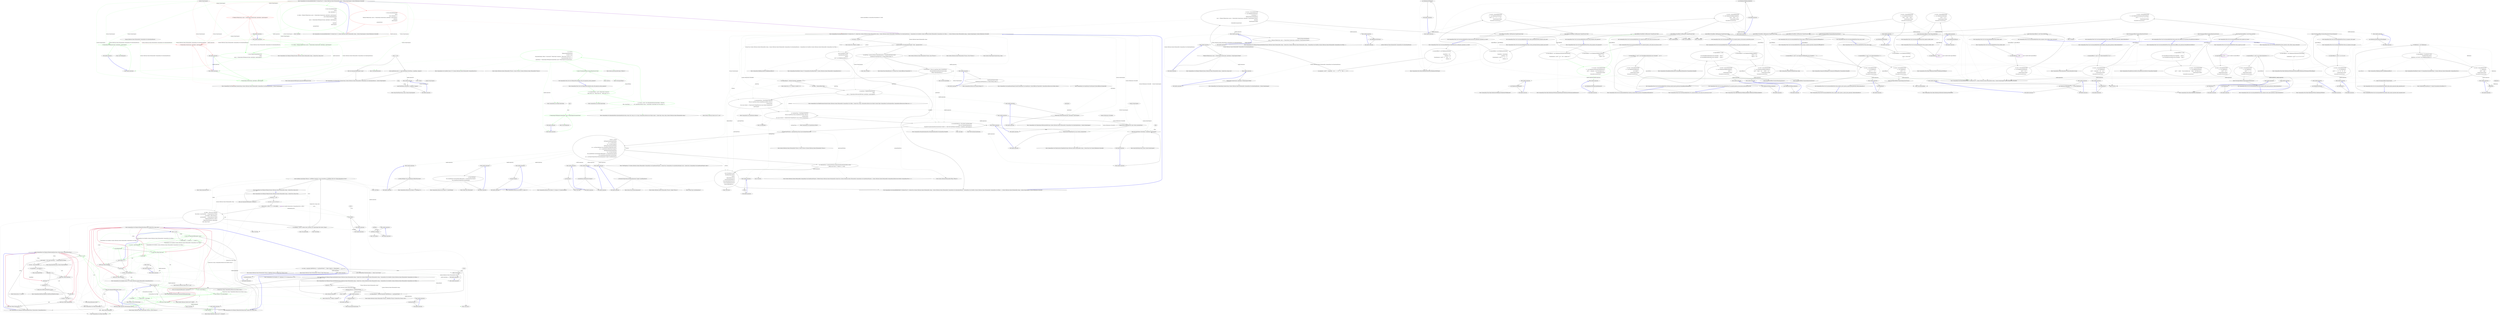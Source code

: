 digraph  {
n102 [label="System.StringComparer", span=""];
n103 [label="System.Collections.Generic.IEnumerable<CommandLine.Core.OptionSpecification>", span=""];
n104 [label="System.StringComparer", span=""];
n105 [label=optionSpecs, span=""];
n106 [label="System.Globalization.CultureInfo", span=""];
n107 [label=token, span=""];
n0 [cluster="CommandLine.Core.InstanceBuilder.Build<T>(System.Func<T>, System.Collections.Generic.IEnumerable<string>, System.StringComparer, System.Globalization.CultureInfo)", label="Entry CommandLine.Core.InstanceBuilder.Build<T>(System.Func<T>, System.Collections.Generic.IEnumerable<string>, System.StringComparer, System.Globalization.CultureInfo)", span="12-12"];
n1 [cluster="CommandLine.Core.InstanceBuilder.Build<T>(System.Func<T>, System.Collections.Generic.IEnumerable<string>, System.StringComparer, System.Globalization.CultureInfo)", color=red, community=0, label="0: return InstanceBuilder.Build(\r\n                factory,\r\n                (args, optionSpecs) =>\r\n                    Tokenizer.Tokenize(args, name => NameLookup.Contains(name, optionSpecs, nameComparer)),\r\n                arguments,\r\n                nameComparer,\r\n                parsingCulture);", span="18-24"];
n5 [cluster="lambda expression", color=red, community=0, label="0: Tokenizer.Tokenize(args, name => NameLookup.Contains(name, optionSpecs, nameComparer))", span="21-21"];
n9 [cluster="lambda expression", color=red, community=0, label="0: NameLookup.Contains(name, optionSpecs, nameComparer)", span="21-21"];
n2 [cluster="CommandLine.Core.InstanceBuilder.Build<T>(System.Func<T>, System.Collections.Generic.IEnumerable<string>, System.StringComparer, System.Globalization.CultureInfo)", label="Exit CommandLine.Core.InstanceBuilder.Build<T>(System.Func<T>, System.Collections.Generic.IEnumerable<string>, System.StringComparer, System.Globalization.CultureInfo)", span="12-12"];
n3 [cluster="CommandLine.Core.InstanceBuilder.Build<T>(System.Func<T>, System.Func<System.Collections.Generic.IEnumerable<string>, System.Collections.Generic.IEnumerable<CommandLine.Core.OptionSpecification>, CommandLine.Core.StatePair<System.Collections.Generic.IEnumerable<CommandLine.Core.Token>>>, System.Collections.Generic.IEnumerable<string>, System.StringComparer, System.Globalization.CultureInfo)", label="Entry CommandLine.Core.InstanceBuilder.Build<T>(System.Func<T>, System.Func<System.Collections.Generic.IEnumerable<string>, System.Collections.Generic.IEnumerable<CommandLine.Core.OptionSpecification>, CommandLine.Core.StatePair<System.Collections.Generic.IEnumerable<CommandLine.Core.Token>>>, System.Collections.Generic.IEnumerable<string>, System.StringComparer, System.Globalization.CultureInfo)", span="27-27"];
n4 [cluster="lambda expression", label="Entry lambda expression", span="20-21"];
n6 [cluster="lambda expression", label="Exit lambda expression", span="20-21"];
n7 [cluster="CommandLine.Core.Tokenizer.Tokenize(System.Collections.Generic.IEnumerable<string>, System.Func<string, bool>)", label="Entry CommandLine.Core.Tokenizer.Tokenize(System.Collections.Generic.IEnumerable<string>, System.Func<string, bool>)", span="11-11"];
n8 [cluster="lambda expression", label="Entry lambda expression", span="21-21"];
n10 [cluster="lambda expression", label="Exit lambda expression", span="21-21"];
n11 [cluster="CommandLine.Core.NameLookup.Contains(string, System.Collections.Generic.IEnumerable<CommandLine.Core.OptionSpecification>, System.StringComparer)", label="Entry CommandLine.Core.NameLookup.Contains(string, System.Collections.Generic.IEnumerable<CommandLine.Core.OptionSpecification>, System.StringComparer)", span="10-10"];
n12 [cluster="CommandLine.Core.InstanceBuilder.Build<T>(System.Func<T>, System.Func<System.Collections.Generic.IEnumerable<string>, System.Collections.Generic.IEnumerable<CommandLine.Core.OptionSpecification>, CommandLine.Core.StatePair<System.Collections.Generic.IEnumerable<CommandLine.Core.Token>>>, System.Collections.Generic.IEnumerable<string>, System.StringComparer, System.Globalization.CultureInfo)", label="var instance = factory()", span="34-34"];
n13 [cluster="CommandLine.Core.InstanceBuilder.Build<T>(System.Func<T>, System.Func<System.Collections.Generic.IEnumerable<string>, System.Collections.Generic.IEnumerable<CommandLine.Core.OptionSpecification>, CommandLine.Core.StatePair<System.Collections.Generic.IEnumerable<CommandLine.Core.Token>>>, System.Collections.Generic.IEnumerable<string>, System.StringComparer, System.Globalization.CultureInfo)", label="arguments.Any() && nameComparer.Equals(''--help'', arguments.First())", span="36-36"];
n17 [cluster="CommandLine.Core.InstanceBuilder.Build<T>(System.Func<T>, System.Func<System.Collections.Generic.IEnumerable<string>, System.Collections.Generic.IEnumerable<CommandLine.Core.OptionSpecification>, CommandLine.Core.StatePair<System.Collections.Generic.IEnumerable<CommandLine.Core.Token>>>, System.Collections.Generic.IEnumerable<string>, System.StringComparer, System.Globalization.CultureInfo)", label="var tokenizerResult = tokenizer(arguments, optionSpecs)", span="51-51"];
n19 [cluster="CommandLine.Core.InstanceBuilder.Build<T>(System.Func<T>, System.Func<System.Collections.Generic.IEnumerable<string>, System.Collections.Generic.IEnumerable<CommandLine.Core.OptionSpecification>, CommandLine.Core.StatePair<System.Collections.Generic.IEnumerable<CommandLine.Core.Token>>>, System.Collections.Generic.IEnumerable<string>, System.StringComparer, System.Globalization.CultureInfo)", label="var partitions = TokenPartitioner.Partition(\r\n                tokens,\r\n                name => TypeLookup.GetDescriptorInfo(name, optionSpecs, nameComparer))", span="55-57"];
n59 [cluster="lambda expression", label="TypeLookup.GetDescriptorInfo(name, optionSpecs, nameComparer)", span="57-57"];
n20 [cluster="CommandLine.Core.InstanceBuilder.Build<T>(System.Func<T>, System.Func<System.Collections.Generic.IEnumerable<string>, System.Collections.Generic.IEnumerable<CommandLine.Core.OptionSpecification>, CommandLine.Core.StatePair<System.Collections.Generic.IEnumerable<CommandLine.Core.Token>>>, System.Collections.Generic.IEnumerable<string>, System.StringComparer, System.Globalization.CultureInfo)", label="var optionSpecProps = OptionMapper.MapValues(\r\n                (from pt in specProps where pt.Specification.IsOption() select pt),\r\n                partitions.Item1,\r\n                (vals, type, isScalar) => TypeConverter.ChangeType(vals, type, isScalar, parsingCulture),\r\n                nameComparer)", span="59-63"];
n63 [cluster="lambda expression", label="TypeConverter.ChangeType(vals, type, isScalar, parsingCulture)", span="62-62"];
n21 [cluster="CommandLine.Core.InstanceBuilder.Build<T>(System.Func<T>, System.Func<System.Collections.Generic.IEnumerable<string>, System.Collections.Generic.IEnumerable<CommandLine.Core.OptionSpecification>, CommandLine.Core.StatePair<System.Collections.Generic.IEnumerable<CommandLine.Core.Token>>>, System.Collections.Generic.IEnumerable<string>, System.StringComparer, System.Globalization.CultureInfo)", label="var valueSpecProps = ValueMapper.MapValues(\r\n                (from pt in specProps where pt.Specification.IsValue() select pt),\r\n                    partitions.Item2,\r\n                (vals, type, isScalar) => TypeConverter.ChangeType(vals, type, isScalar, parsingCulture))", span="65-68"];
n67 [cluster="lambda expression", label="TypeConverter.ChangeType(vals, type, isScalar, parsingCulture)", span="68-68"];
n22 [cluster="CommandLine.Core.InstanceBuilder.Build<T>(System.Func<T>, System.Func<System.Collections.Generic.IEnumerable<string>, System.Collections.Generic.IEnumerable<CommandLine.Core.OptionSpecification>, CommandLine.Core.StatePair<System.Collections.Generic.IEnumerable<CommandLine.Core.Token>>>, System.Collections.Generic.IEnumerable<string>, System.StringComparer, System.Globalization.CultureInfo)", label="var missingValueErrors = from token in partitions.Item3\r\n                                     select new MissingValueOptionError(\r\n                                         NameInfo.FromOptionSpecification(optionSpecs.Single(o => token.Text.MatchName(o.ShortName, o.LongName, nameComparer))))", span="70-72"];
n70 [cluster="lambda expression", label="token.Text.MatchName(o.ShortName, o.LongName, nameComparer)", span="72-72"];
n28 [cluster="System.Func<TResult>.Invoke()", label="Entry System.Func<TResult>.Invoke()", span="0-0"];
n14 [cluster="CommandLine.Core.InstanceBuilder.Build<T>(System.Func<T>, System.Func<System.Collections.Generic.IEnumerable<string>, System.Collections.Generic.IEnumerable<CommandLine.Core.OptionSpecification>, CommandLine.Core.StatePair<System.Collections.Generic.IEnumerable<CommandLine.Core.Token>>>, System.Collections.Generic.IEnumerable<string>, System.StringComparer, System.Globalization.CultureInfo)", label="return ParserResult.Create(\r\n                    ParserResultType.Options,\r\n                    instance,\r\n                    new[] { new HelpRequestedError() });", span="38-41"];
n15 [cluster="CommandLine.Core.InstanceBuilder.Build<T>(System.Func<T>, System.Func<System.Collections.Generic.IEnumerable<string>, System.Collections.Generic.IEnumerable<CommandLine.Core.OptionSpecification>, CommandLine.Core.StatePair<System.Collections.Generic.IEnumerable<CommandLine.Core.Token>>>, System.Collections.Generic.IEnumerable<string>, System.StringComparer, System.Globalization.CultureInfo)", label="var specProps = instance.GetType().GetSpecifications(pi => SpecificationProperty.Create(\r\n                    Specification.FromProperty(pi), pi, Maybe.Nothing<object>()))", span="44-45"];
n24 [cluster="CommandLine.Core.InstanceBuilder.Build<T>(System.Func<T>, System.Func<System.Collections.Generic.IEnumerable<string>, System.Collections.Generic.IEnumerable<CommandLine.Core.OptionSpecification>, CommandLine.Core.StatePair<System.Collections.Generic.IEnumerable<CommandLine.Core.Token>>>, System.Collections.Generic.IEnumerable<string>, System.StringComparer, System.Globalization.CultureInfo)", label="instance = instance\r\n                .SetProperties(specPropsWithValue,\r\n                    sp => sp.Value.IsJust(),\r\n                    sp => sp.Value.FromJust())\r\n                .SetProperties(specPropsWithValue,\r\n                    sp => sp.Value.IsNothing() && sp.Specification.DefaultValue.IsJust(),\r\n                    sp => sp.Specification.DefaultValue.FromJust())\r\n                .SetProperties(specPropsWithValue,\r\n                    sp => sp.Value.IsNothing()\r\n                        && sp.Specification.ConversionType.ToDescriptor() == DescriptorType.Sequence\r\n                        && sp.Specification.DefaultValue.MatchNothing(),\r\n                    sp => sp.Property.PropertyType.GetGenericArguments().Single().CreateEmptyArray())", span="76-87"];
n29 [cluster="System.Collections.Generic.IEnumerable<TSource>.Any<TSource>()", label="Entry System.Collections.Generic.IEnumerable<TSource>.Any<TSource>()", span="0-0"];
n30 [cluster="System.Collections.Generic.IEnumerable<TSource>.First<TSource>()", label="Entry System.Collections.Generic.IEnumerable<TSource>.First<TSource>()", span="0-0"];
n31 [cluster="System.StringComparer.Equals(string, string)", label="Entry System.StringComparer.Equals(string, string)", span="0-0"];
n16 [cluster="CommandLine.Core.InstanceBuilder.Build<T>(System.Func<T>, System.Func<System.Collections.Generic.IEnumerable<string>, System.Collections.Generic.IEnumerable<CommandLine.Core.OptionSpecification>, CommandLine.Core.StatePair<System.Collections.Generic.IEnumerable<CommandLine.Core.Token>>>, System.Collections.Generic.IEnumerable<string>, System.StringComparer, System.Globalization.CultureInfo)", label="var optionSpecs = (from pt in specProps select pt.Specification)\r\n                .ThrowingValidate(SpecificationGuards.Lookup)\r\n                .OfType<OptionSpecification>()", span="47-49"];
n34 [cluster="object.GetType()", label="Entry object.GetType()", span="0-0"];
n35 [cluster="System.Type.GetSpecifications<T>(System.Func<System.Reflection.PropertyInfo, T>)", label="Entry System.Type.GetSpecifications<T>(System.Func<System.Reflection.PropertyInfo, T>)", span="12-12"];
n52 [cluster="lambda expression", label="Entry lambda expression", span="44-45"];
n36 [cluster="Unk.ThrowingValidate", label="Entry Unk.ThrowingValidate", span=""];
n37 [cluster="System.Collections.IEnumerable.OfType<TResult>()", label="Entry System.Collections.IEnumerable.OfType<TResult>()", span="0-0"];
n18 [cluster="CommandLine.Core.InstanceBuilder.Build<T>(System.Func<T>, System.Func<System.Collections.Generic.IEnumerable<string>, System.Collections.Generic.IEnumerable<CommandLine.Core.OptionSpecification>, CommandLine.Core.StatePair<System.Collections.Generic.IEnumerable<CommandLine.Core.Token>>>, System.Collections.Generic.IEnumerable<string>, System.StringComparer, System.Globalization.CultureInfo)", label="var tokens = tokenizerResult.Value", span="53-53"];
n38 [cluster="System.Func<T1, T2, TResult>.Invoke(T1, T2)", label="Entry System.Func<T1, T2, TResult>.Invoke(T1, T2)", span="0-0"];
n26 [cluster="CommandLine.Core.InstanceBuilder.Build<T>(System.Func<T>, System.Func<System.Collections.Generic.IEnumerable<string>, System.Collections.Generic.IEnumerable<CommandLine.Core.OptionSpecification>, CommandLine.Core.StatePair<System.Collections.Generic.IEnumerable<CommandLine.Core.Token>>>, System.Collections.Generic.IEnumerable<string>, System.StringComparer, System.Globalization.CultureInfo)", label="return ParserResult.Create(\r\n                ParserResultType.Options,\r\n                instance,\r\n                tokenizerResult.Errors\r\n                    .Concat(missingValueErrors)\r\n                    .Concat(optionSpecProps.Errors)\r\n                    .Concat(valueSpecProps.Errors)\r\n                    .Concat(validationErrors));", span="92-99"];
n39 [cluster="CommandLine.Core.TokenPartitioner.Partition(System.Collections.Generic.IEnumerable<CommandLine.Core.Token>, System.Func<string, CommandLine.Infrastructure.Maybe<System.Tuple<CommandLine.Core.DescriptorType, CommandLine.Infrastructure.Maybe<int>>>>)", label="Entry CommandLine.Core.TokenPartitioner.Partition(System.Collections.Generic.IEnumerable<CommandLine.Core.Token>, System.Func<string, CommandLine.Infrastructure.Maybe<System.Tuple<CommandLine.Core.DescriptorType, CommandLine.Infrastructure.Maybe<int>>>>)", span="16-16"];
n58 [cluster="lambda expression", label="Entry lambda expression", span="57-57"];
n40 [cluster="CommandLine.Core.Specification.IsOption()", label="Entry CommandLine.Core.Specification.IsOption()", span="11-11"];
n41 [cluster="Unk.MapValues", label="Entry Unk.MapValues", span=""];
n62 [cluster="lambda expression", label="Entry lambda expression", span="62-62"];
n23 [cluster="CommandLine.Core.InstanceBuilder.Build<T>(System.Func<T>, System.Func<System.Collections.Generic.IEnumerable<string>, System.Collections.Generic.IEnumerable<CommandLine.Core.OptionSpecification>, CommandLine.Core.StatePair<System.Collections.Generic.IEnumerable<CommandLine.Core.Token>>>, System.Collections.Generic.IEnumerable<string>, System.StringComparer, System.Globalization.CultureInfo)", label="var specPropsWithValue = optionSpecProps.Value.Concat(valueSpecProps.Value)", span="74-74"];
n42 [cluster="CommandLine.Core.Specification.IsValue()", label="Entry CommandLine.Core.Specification.IsValue()", span="18-18"];
n66 [cluster="lambda expression", label="Entry lambda expression", span="68-68"];
n43 [cluster="CommandLine.MissingValueOptionError.MissingValueOptionError(CommandLine.NameInfo)", label="Entry CommandLine.MissingValueOptionError.MissingValueOptionError(CommandLine.NameInfo)", span="261-261"];
n44 [cluster="Unk.Single", label="Entry Unk.Single", span=""];
n45 [cluster="Unk.FromOptionSpecification", label="Entry Unk.FromOptionSpecification", span=""];
n69 [cluster="lambda expression", label="Entry lambda expression", span="72-72"];
n46 [cluster="System.Collections.Generic.IEnumerable<TSource>.Concat<TSource>(System.Collections.Generic.IEnumerable<TSource>)", label="Entry System.Collections.Generic.IEnumerable<TSource>.Concat<TSource>(System.Collections.Generic.IEnumerable<TSource>)", span="0-0"];
n25 [cluster="CommandLine.Core.InstanceBuilder.Build<T>(System.Func<T>, System.Func<System.Collections.Generic.IEnumerable<string>, System.Collections.Generic.IEnumerable<CommandLine.Core.OptionSpecification>, CommandLine.Core.StatePair<System.Collections.Generic.IEnumerable<CommandLine.Core.Token>>>, System.Collections.Generic.IEnumerable<string>, System.StringComparer, System.Globalization.CultureInfo)", label="var validationErrors = specPropsWithValue.Validate(SpecificationPropertyRules.Lookup)\r\n                .OfType<Just<Error>>().Select(e => e.Value)", span="89-90"];
n47 [cluster="T.SetProperties<T>(System.Collections.Generic.IEnumerable<CommandLine.Core.SpecificationProperty>, System.Func<CommandLine.Core.SpecificationProperty, bool>, System.Func<CommandLine.Core.SpecificationProperty, object>)", label="Entry T.SetProperties<T>(System.Collections.Generic.IEnumerable<CommandLine.Core.SpecificationProperty>, System.Func<CommandLine.Core.SpecificationProperty, bool>, System.Func<CommandLine.Core.SpecificationProperty, object>)", span="42-42"];
n73 [cluster="lambda expression", label="Entry lambda expression", span="78-78"];
n77 [cluster="lambda expression", label="Entry lambda expression", span="79-79"];
n81 [cluster="lambda expression", label="Entry lambda expression", span="81-81"];
n85 [cluster="lambda expression", label="Entry lambda expression", span="82-82"];
n88 [cluster="lambda expression", label="Entry lambda expression", span="84-86"];
n93 [cluster="lambda expression", label="Entry lambda expression", span="87-87"];
n48 [cluster="System.Collections.Generic.IEnumerable<CommandLine.Core.SpecificationProperty>.Validate(System.Collections.Generic.IEnumerable<System.Func<System.Collections.Generic.IEnumerable<CommandLine.Core.SpecificationProperty>, System.Collections.Generic.IEnumerable<CommandLine.Infrastructure.Maybe<CommandLine.Error>>>>)", label="Entry System.Collections.Generic.IEnumerable<CommandLine.Core.SpecificationProperty>.Validate(System.Collections.Generic.IEnumerable<System.Func<System.Collections.Generic.IEnumerable<CommandLine.Core.SpecificationProperty>, System.Collections.Generic.IEnumerable<CommandLine.Infrastructure.Maybe<CommandLine.Error>>>>)", span="44-44"];
n49 [cluster="Unk.Select", label="Entry Unk.Select", span=""];
n99 [cluster="lambda expression", label="Entry lambda expression", span="90-90"];
n27 [cluster="CommandLine.Core.InstanceBuilder.Build<T>(System.Func<T>, System.Func<System.Collections.Generic.IEnumerable<string>, System.Collections.Generic.IEnumerable<CommandLine.Core.OptionSpecification>, CommandLine.Core.StatePair<System.Collections.Generic.IEnumerable<CommandLine.Core.Token>>>, System.Collections.Generic.IEnumerable<string>, System.StringComparer, System.Globalization.CultureInfo)", label="Exit CommandLine.Core.InstanceBuilder.Build<T>(System.Func<T>, System.Func<System.Collections.Generic.IEnumerable<string>, System.Collections.Generic.IEnumerable<CommandLine.Core.OptionSpecification>, CommandLine.Core.StatePair<System.Collections.Generic.IEnumerable<CommandLine.Core.Token>>>, System.Collections.Generic.IEnumerable<string>, System.StringComparer, System.Globalization.CultureInfo)", span="27-27"];
n32 [cluster="CommandLine.HelpRequestedError.HelpRequestedError()", label="Entry CommandLine.HelpRequestedError.HelpRequestedError()", span="338-338"];
n33 [cluster="CommandLine.ParserResult.Create<T>(CommandLine.ParserResultType, T, System.Collections.Generic.IEnumerable<CommandLine.Error>)", label="Entry CommandLine.ParserResult.Create<T>(CommandLine.ParserResultType, T, System.Collections.Generic.IEnumerable<CommandLine.Error>)", span="103-103"];
n50 [cluster="Unk.Concat", label="Entry Unk.Concat", span=""];
n51 [cluster="Unk.Create", label="Entry Unk.Create", span=""];
n53 [cluster="lambda expression", label="SpecificationProperty.Create(\r\n                    Specification.FromProperty(pi), pi, Maybe.Nothing<object>())", span="44-45"];
n54 [cluster="lambda expression", label="Exit lambda expression", span="44-45"];
n55 [cluster="CommandLine.Core.Specification.FromProperty(System.Reflection.PropertyInfo)", label="Entry CommandLine.Core.Specification.FromProperty(System.Reflection.PropertyInfo)", span="74-74"];
n56 [cluster="CommandLine.Infrastructure.Maybe.Nothing<T>()", label="Entry CommandLine.Infrastructure.Maybe.Nothing<T>()", span="66-66"];
n57 [cluster="CommandLine.Core.SpecificationProperty.Create(CommandLine.Core.Specification, System.Reflection.PropertyInfo, CommandLine.Infrastructure.Maybe<object>)", label="Entry CommandLine.Core.SpecificationProperty.Create(CommandLine.Core.Specification, System.Reflection.PropertyInfo, CommandLine.Infrastructure.Maybe<object>)", span="21-21"];
n60 [cluster="lambda expression", label="Exit lambda expression", span="57-57"];
n61 [cluster="CommandLine.Core.TypeLookup.GetDescriptorInfo(string, System.Collections.Generic.IEnumerable<CommandLine.Core.OptionSpecification>, System.StringComparer)", label="Entry CommandLine.Core.TypeLookup.GetDescriptorInfo(string, System.Collections.Generic.IEnumerable<CommandLine.Core.OptionSpecification>, System.StringComparer)", span="11-11"];
n64 [cluster="lambda expression", label="Exit lambda expression", span="62-62"];
n65 [cluster="CommandLine.Core.TypeConverter.ChangeType(System.Collections.Generic.IEnumerable<string>, System.Type, bool, System.Globalization.CultureInfo)", label="Entry CommandLine.Core.TypeConverter.ChangeType(System.Collections.Generic.IEnumerable<string>, System.Type, bool, System.Globalization.CultureInfo)", span="12-12"];
n68 [cluster="lambda expression", label="Exit lambda expression", span="68-68"];
n71 [cluster="lambda expression", label="Exit lambda expression", span="72-72"];
n72 [cluster="string.MatchName(string, string, System.StringComparer)", label="Entry string.MatchName(string, string, System.StringComparer)", span="8-8"];
n74 [cluster="lambda expression", label="sp.Value.IsJust()", span="78-78"];
n75 [cluster="lambda expression", label="Exit lambda expression", span="78-78"];
n76 [cluster="CommandLine.Infrastructure.Maybe<T>.IsJust<T>()", label="Entry CommandLine.Infrastructure.Maybe<T>.IsJust<T>()", span="152-152"];
n78 [cluster="lambda expression", label="sp.Value.FromJust()", span="79-79"];
n79 [cluster="lambda expression", label="Exit lambda expression", span="79-79"];
n80 [cluster="CommandLine.Infrastructure.Maybe<T>.FromJust<T>(System.Exception)", label="Entry CommandLine.Infrastructure.Maybe<T>.FromJust<T>(System.Exception)", span="137-137"];
n82 [cluster="lambda expression", label="sp.Value.IsNothing() && sp.Specification.DefaultValue.IsJust()", span="81-81"];
n83 [cluster="lambda expression", label="Exit lambda expression", span="81-81"];
n84 [cluster="CommandLine.Infrastructure.Maybe<T>.IsNothing<T>()", label="Entry CommandLine.Infrastructure.Maybe<T>.IsNothing<T>()", span="147-147"];
n86 [cluster="lambda expression", label="sp.Specification.DefaultValue.FromJust()", span="82-82"];
n87 [cluster="lambda expression", label="Exit lambda expression", span="82-82"];
n89 [cluster="lambda expression", label="sp.Value.IsNothing()\r\n                        && sp.Specification.ConversionType.ToDescriptor() == DescriptorType.Sequence\r\n                        && sp.Specification.DefaultValue.MatchNothing()", span="84-86"];
n90 [cluster="lambda expression", label="Exit lambda expression", span="84-86"];
n91 [cluster="System.Type.ToDescriptor()", label="Entry System.Type.ToDescriptor()", span="22-22"];
n92 [cluster="CommandLine.Infrastructure.Maybe<T>.MatchNothing()", label="Entry CommandLine.Infrastructure.Maybe<T>.MatchNothing()", span="26-26"];
n94 [cluster="lambda expression", label="sp.Property.PropertyType.GetGenericArguments().Single().CreateEmptyArray()", span="87-87"];
n95 [cluster="lambda expression", label="Exit lambda expression", span="87-87"];
n96 [cluster="System.Type.GetGenericArguments()", label="Entry System.Type.GetGenericArguments()", span="0-0"];
n97 [cluster="System.Collections.Generic.IEnumerable<TSource>.Single<TSource>()", label="Entry System.Collections.Generic.IEnumerable<TSource>.Single<TSource>()", span="0-0"];
n98 [cluster="System.Type.CreateEmptyArray()", label="Entry System.Type.CreateEmptyArray()", span="83-83"];
n100 [cluster="lambda expression", label="e.Value", span="90-90"];
n101 [cluster="lambda expression", label="Exit lambda expression", span="90-90"];
d1 [cluster="CommandLine.Core.InstanceBuilder.Build<T>(System.Func<T>, System.Collections.Generic.IEnumerable<string>, System.StringComparer, System.Globalization.CultureInfo)", color=green, community=0, label="0: return InstanceBuilder.Build(\r\n                factory,\r\n                (args, optionSpecs) =>\r\n                    {\r\n                        var tokens = Tokenizer.Tokenize(args, name => NameLookup.Contains(name, optionSpecs, nameComparer));\r\n                        return Tokenizer.ExplodeOptionList(\r\n                            tokens,\r\n                            name => NameLookup.WithSeparator(name, optionSpecs, nameComparer));\r\n                    },\r\n                arguments,\r\n                nameComparer,\r\n                parsingCulture);", span="18-29"];
d3 [cluster="Unk.Build", label="Entry Unk.Build", span=""];
d5 [cluster="lambda expression", color=green, community=0, label="0: var tokens = Tokenizer.Tokenize(args, name => NameLookup.Contains(name, optionSpecs, nameComparer))", span="22-22"];
d6 [cluster="lambda expression", color=green, community=2, label="0: return Tokenizer.ExplodeOptionList(\r\n                            tokens,\r\n                            name => NameLookup.WithSeparator(name, optionSpecs, nameComparer));", span="23-25"];
d11 [cluster="lambda expression", color=green, community=0, label="0: NameLookup.Contains(name, optionSpecs, nameComparer)", span="22-22"];
d9 [cluster="Unk.ExplodeOptionList", label="Entry Unk.ExplodeOptionList", span=""];
d14 [cluster="lambda expression", label="Entry lambda expression", span="25-25"];
d15 [cluster="lambda expression", color=green, community=0, label="0: NameLookup.WithSeparator(name, optionSpecs, nameComparer)", span="25-25"];
d16 [cluster="lambda expression", label="Exit lambda expression", span="25-25"];
d17 [cluster="Unk.WithSeparator", label="Entry Unk.WithSeparator", span=""];
m0_76 [cluster="CommandLine.Tests.Fakes.FakeOptionsWithSequenceWithoutRange.FakeOptionsWithSequenceWithoutRange()", file="InstanceBuilderTests.cs", label="Entry CommandLine.Tests.Fakes.FakeOptionsWithSequenceWithoutRange.FakeOptionsWithSequenceWithoutRange()", span="7-7"];
m0_33 [cluster="CommandLine.Tests.Unit.Core.InstanceBuilderTests.Parse_negative_double_value()", file="InstanceBuilderTests.cs", label="Entry CommandLine.Tests.Unit.Core.InstanceBuilderTests.Parse_negative_double_value()", span="75-75"];
m0_34 [cluster="CommandLine.Tests.Unit.Core.InstanceBuilderTests.Parse_negative_double_value()", file="InstanceBuilderTests.cs", label="var expectedResult = -.123D", span="78-78"];
m0_35 [cluster="CommandLine.Tests.Unit.Core.InstanceBuilderTests.Parse_negative_double_value()", file="InstanceBuilderTests.cs", label="var result = InstanceBuilder.Build(\r\n                () => new FakeOptionsWithDouble(),\r\n                new[] { ''-0.123'' },\r\n                StringComparer.Ordinal,\r\n                CultureInfo.InvariantCulture)", span="81-85"];
m0_36 [cluster="CommandLine.Tests.Unit.Core.InstanceBuilderTests.Parse_negative_double_value()", file="InstanceBuilderTests.cs", label="Assert.Equal(expectedResult, result.Value.DoubleValue)", span="88-88"];
m0_37 [cluster="CommandLine.Tests.Unit.Core.InstanceBuilderTests.Parse_negative_double_value()", file="InstanceBuilderTests.cs", label="Exit CommandLine.Tests.Unit.Core.InstanceBuilderTests.Parse_negative_double_value()", span="75-75"];
m0_11 [cluster="Unk.True", file="InstanceBuilderTests.cs", label="Entry Unk.True", span=""];
m0_157 [cluster="CommandLine.Tests.Unit.Core.InstanceBuilderTests.Wrong_range_in_sequence_gererates_SequenceOutOfRangeError()", file="InstanceBuilderTests.cs", label="Entry CommandLine.Tests.Unit.Core.InstanceBuilderTests.Wrong_range_in_sequence_gererates_SequenceOutOfRangeError()", span="337-337"];
m0_158 [cluster="CommandLine.Tests.Unit.Core.InstanceBuilderTests.Wrong_range_in_sequence_gererates_SequenceOutOfRangeError()", file="InstanceBuilderTests.cs", label="var expectedResult = new[] { new SequenceOutOfRangeError(new NameInfo(''i'', '''')) }", span="340-340"];
m0_159 [cluster="CommandLine.Tests.Unit.Core.InstanceBuilderTests.Wrong_range_in_sequence_gererates_SequenceOutOfRangeError()", file="InstanceBuilderTests.cs", label="var result = InstanceBuilder.Build(\r\n                () => new FakeOptions(),\r\n                new [] { ''-i'', ''10'' },\r\n                StringComparer.Ordinal,\r\n                CultureInfo.InvariantCulture)", span="343-347"];
m0_160 [cluster="CommandLine.Tests.Unit.Core.InstanceBuilderTests.Wrong_range_in_sequence_gererates_SequenceOutOfRangeError()", file="InstanceBuilderTests.cs", label="Assert.True(expectedResult.SequenceEqual(result.Errors))", span="350-350"];
m0_161 [cluster="CommandLine.Tests.Unit.Core.InstanceBuilderTests.Wrong_range_in_sequence_gererates_SequenceOutOfRangeError()", file="InstanceBuilderTests.cs", label="Exit CommandLine.Tests.Unit.Core.InstanceBuilderTests.Wrong_range_in_sequence_gererates_SequenceOutOfRangeError()", span="337-337"];
m0_144 [cluster="CommandLine.MissingRequiredOptionError.MissingRequiredOptionError(CommandLine.NameInfo)", file="InstanceBuilderTests.cs", label="Entry CommandLine.MissingRequiredOptionError.MissingRequiredOptionError(CommandLine.NameInfo)", span="283-283"];
m0_166 [cluster="CommandLine.Tests.Unit.Core.InstanceBuilderTests.Parse_unknown_long_option_gererates_UnknownOptionError()", file="InstanceBuilderTests.cs", label="Entry CommandLine.Tests.Unit.Core.InstanceBuilderTests.Parse_unknown_long_option_gererates_UnknownOptionError()", span="356-356"];
m0_167 [cluster="CommandLine.Tests.Unit.Core.InstanceBuilderTests.Parse_unknown_long_option_gererates_UnknownOptionError()", file="InstanceBuilderTests.cs", label="var expectedResult = new[] { new UnknownOptionError(''xyz'') }", span="359-359"];
m0_168 [cluster="CommandLine.Tests.Unit.Core.InstanceBuilderTests.Parse_unknown_long_option_gererates_UnknownOptionError()", file="InstanceBuilderTests.cs", label="var result = InstanceBuilder.Build(\r\n                () => new FakeOptions(),\r\n                new[] { ''--stringvalue'', ''abc'', ''--xyz'' },\r\n                StringComparer.Ordinal,\r\n                CultureInfo.InvariantCulture)", span="362-366"];
m0_169 [cluster="CommandLine.Tests.Unit.Core.InstanceBuilderTests.Parse_unknown_long_option_gererates_UnknownOptionError()", file="InstanceBuilderTests.cs", label="Assert.True(expectedResult.SequenceEqual(result.Errors))", span="369-369"];
m0_170 [cluster="CommandLine.Tests.Unit.Core.InstanceBuilderTests.Parse_unknown_long_option_gererates_UnknownOptionError()", file="InstanceBuilderTests.cs", label="Exit CommandLine.Tests.Unit.Core.InstanceBuilderTests.Parse_unknown_long_option_gererates_UnknownOptionError()", span="356-356"];
m0_131 [cluster="CommandLine.Tests.Unit.Core.InstanceBuilderTests.Two_required_options_at_the_same_set_and_both_are_true()", file="InstanceBuilderTests.cs", label="Entry CommandLine.Tests.Unit.Core.InstanceBuilderTests.Two_required_options_at_the_same_set_and_both_are_true()", span="279-279"];
m0_132 [cluster="CommandLine.Tests.Unit.Core.InstanceBuilderTests.Two_required_options_at_the_same_set_and_both_are_true()", file="InstanceBuilderTests.cs", label="var expectedResult = new FakeOptionWithRequiredAndSet {\r\n                FtpUrl = ''str1'',\r\n                WebUrl = ''str2''\r\n            }", span="281-284"];
m0_133 [cluster="CommandLine.Tests.Unit.Core.InstanceBuilderTests.Two_required_options_at_the_same_set_and_both_are_true()", file="InstanceBuilderTests.cs", label="var result = InstanceBuilder.Build(\r\n                () => new FakeOptionWithRequiredAndSet(),\r\n                new[] { ''--ftpurl'', ''str1'', ''--weburl'', ''str2'' },\r\n                StringComparer.Ordinal,\r\n                CultureInfo.InvariantCulture)", span="286-290"];
m0_134 [cluster="CommandLine.Tests.Unit.Core.InstanceBuilderTests.Two_required_options_at_the_same_set_and_both_are_true()", file="InstanceBuilderTests.cs", label="expectedResult.ShouldHave().AllProperties().EqualTo(result.Value)", span="293-293"];
m0_135 [cluster="CommandLine.Tests.Unit.Core.InstanceBuilderTests.Two_required_options_at_the_same_set_and_both_are_true()", file="InstanceBuilderTests.cs", label="Exit CommandLine.Tests.Unit.Core.InstanceBuilderTests.Two_required_options_at_the_same_set_and_both_are_true()", span="279-279"];
m0_57 [cluster="Unk.AllProperties", file="InstanceBuilderTests.cs", label="Entry Unk.AllProperties", span=""];
m0_110 [cluster="CommandLine.Core.NameLookup.Contains(string, System.Collections.Generic.IEnumerable<CommandLine.Core.OptionSpecification>, System.StringComparer)", file="InstanceBuilderTests.cs", label="Entry CommandLine.Core.NameLookup.Contains(string, System.Collections.Generic.IEnumerable<CommandLine.Core.OptionSpecification>, System.StringComparer)", span="10-10"];
m0_0 [cluster="CommandLine.Tests.Unit.Core.InstanceBuilderTests.Explicit_help_request_generates_help_requested_error()", file="InstanceBuilderTests.cs", label="Entry CommandLine.Tests.Unit.Core.InstanceBuilderTests.Explicit_help_request_generates_help_requested_error()", span="15-15"];
m0_1 [cluster="CommandLine.Tests.Unit.Core.InstanceBuilderTests.Explicit_help_request_generates_help_requested_error()", file="InstanceBuilderTests.cs", label="var fakeOptions = new FakeOptions()", span="18-18"];
m0_2 [cluster="CommandLine.Tests.Unit.Core.InstanceBuilderTests.Explicit_help_request_generates_help_requested_error()", file="InstanceBuilderTests.cs", label="var expectedResult = ParserResult.Create(\r\n                ParserResultType.Options,\r\n                fakeOptions, new Error[] { new HelpRequestedError() })", span="19-21"];
m0_3 [cluster="CommandLine.Tests.Unit.Core.InstanceBuilderTests.Explicit_help_request_generates_help_requested_error()", file="InstanceBuilderTests.cs", label="var result = InstanceBuilder.Build(\r\n                () => fakeOptions,\r\n                new[] { ''--help'' },\r\n                StringComparer.Ordinal,\r\n                CultureInfo.InvariantCulture)", span="24-28"];
m0_4 [cluster="CommandLine.Tests.Unit.Core.InstanceBuilderTests.Explicit_help_request_generates_help_requested_error()", file="InstanceBuilderTests.cs", label="Assert.True(expectedResult.Equals(result))", span="31-31"];
m0_5 [cluster="CommandLine.Tests.Unit.Core.InstanceBuilderTests.Explicit_help_request_generates_help_requested_error()", file="InstanceBuilderTests.cs", label="Exit CommandLine.Tests.Unit.Core.InstanceBuilderTests.Explicit_help_request_generates_help_requested_error()", span="15-15"];
m0_148 [cluster="CommandLine.Tests.Unit.Core.InstanceBuilderTests.Omitting_required_option_gererates_MissingRequiredOptionError()", file="InstanceBuilderTests.cs", label="Entry CommandLine.Tests.Unit.Core.InstanceBuilderTests.Omitting_required_option_gererates_MissingRequiredOptionError()", span="318-318"];
m0_149 [cluster="CommandLine.Tests.Unit.Core.InstanceBuilderTests.Omitting_required_option_gererates_MissingRequiredOptionError()", file="InstanceBuilderTests.cs", label="var expectedResult = new[] { new MissingRequiredOptionError(new NameInfo('''', ''str'')) }", span="321-321"];
m0_150 [cluster="CommandLine.Tests.Unit.Core.InstanceBuilderTests.Omitting_required_option_gererates_MissingRequiredOptionError()", file="InstanceBuilderTests.cs", label="var result = InstanceBuilder.Build(\r\n                () => new FakeOptionWithRequired(),\r\n                new string[] { },\r\n                StringComparer.Ordinal,\r\n                CultureInfo.InvariantCulture)", span="324-328"];
m0_151 [cluster="CommandLine.Tests.Unit.Core.InstanceBuilderTests.Omitting_required_option_gererates_MissingRequiredOptionError()", file="InstanceBuilderTests.cs", label="Assert.True(expectedResult.SequenceEqual(result.Errors))", span="331-331"];
m0_152 [cluster="CommandLine.Tests.Unit.Core.InstanceBuilderTests.Omitting_required_option_gererates_MissingRequiredOptionError()", file="InstanceBuilderTests.cs", label="Exit CommandLine.Tests.Unit.Core.InstanceBuilderTests.Omitting_required_option_gererates_MissingRequiredOptionError()", span="318-318"];
m0_8 [cluster="CommandLine.ParserResult.Create<T>(CommandLine.ParserResultType, T, System.Collections.Generic.IEnumerable<CommandLine.Error>)", file="InstanceBuilderTests.cs", label="Entry CommandLine.ParserResult.Create<T>(CommandLine.ParserResultType, T, System.Collections.Generic.IEnumerable<CommandLine.Error>)", span="103-103"];
m0_162 [cluster="CommandLine.SequenceOutOfRangeError.SequenceOutOfRangeError(CommandLine.NameInfo)", file="InstanceBuilderTests.cs", label="Entry CommandLine.SequenceOutOfRangeError.SequenceOutOfRangeError(CommandLine.NameInfo)", span="316-316"];
m0_188 [cluster="lambda expression", file="InstanceBuilderTests.cs", label="Entry lambda expression", span="401-401"];
m0_13 [cluster="lambda expression", file="InstanceBuilderTests.cs", label=fakeOptions, span="25-25"];
m0_12 [cluster="lambda expression", file="InstanceBuilderTests.cs", label="Entry lambda expression", span="25-25"];
m0_14 [cluster="lambda expression", file="InstanceBuilderTests.cs", label="Exit lambda expression", span="25-25"];
m0_21 [cluster="lambda expression", file="InstanceBuilderTests.cs", label="Entry lambda expression", span="44-44"];
m0_22 [cluster="lambda expression", file="InstanceBuilderTests.cs", label="new FakeOptions()", span="44-44"];
m0_23 [cluster="lambda expression", file="InstanceBuilderTests.cs", label="Exit lambda expression", span="44-44"];
m0_29 [cluster="lambda expression", file="InstanceBuilderTests.cs", label="Entry lambda expression", span="63-63"];
m0_30 [cluster="lambda expression", file="InstanceBuilderTests.cs", label="new FakeOptionsWithDouble()", span="63-63"];
m0_31 [cluster="lambda expression", file="InstanceBuilderTests.cs", label="Exit lambda expression", span="63-63"];
m0_38 [cluster="lambda expression", file="InstanceBuilderTests.cs", label="Entry lambda expression", span="82-82"];
m0_39 [cluster="lambda expression", file="InstanceBuilderTests.cs", label="new FakeOptionsWithDouble()", span="82-82"];
m0_40 [cluster="lambda expression", file="InstanceBuilderTests.cs", label="Exit lambda expression", span="82-82"];
m0_47 [cluster="lambda expression", file="InstanceBuilderTests.cs", label="Entry lambda expression", span="101-101"];
m0_48 [cluster="lambda expression", file="InstanceBuilderTests.cs", label="new FakeOptions()", span="101-101"];
m0_49 [cluster="lambda expression", file="InstanceBuilderTests.cs", label="Exit lambda expression", span="101-101"];
m0_59 [cluster="lambda expression", file="InstanceBuilderTests.cs", label="Entry lambda expression", span="123-123"];
m0_60 [cluster="lambda expression", file="InstanceBuilderTests.cs", label="new FakeOptionsWithEnum()", span="123-123"];
m0_61 [cluster="lambda expression", file="InstanceBuilderTests.cs", label="Exit lambda expression", span="123-123"];
m0_68 [cluster="lambda expression", file="InstanceBuilderTests.cs", label="Entry lambda expression", span="148-148"];
m0_69 [cluster="lambda expression", file="InstanceBuilderTests.cs", label="new FakeOptionsWithValues()", span="148-148"];
m0_70 [cluster="lambda expression", file="InstanceBuilderTests.cs", label="Exit lambda expression", span="148-148"];
m0_77 [cluster="lambda expression", file="InstanceBuilderTests.cs", label="Entry lambda expression", span="170-170"];
m0_78 [cluster="lambda expression", file="InstanceBuilderTests.cs", label="new FakeOptionsWithSequenceWithoutRange()", span="170-170"];
m0_79 [cluster="lambda expression", file="InstanceBuilderTests.cs", label="Exit lambda expression", span="170-170"];
m0_86 [cluster="lambda expression", file="InstanceBuilderTests.cs", label="Entry lambda expression", span="192-192"];
m0_87 [cluster="lambda expression", file="InstanceBuilderTests.cs", label="new FakeOptionsWithSequenceAndSeparator()", span="192-192"];
m0_88 [cluster="lambda expression", file="InstanceBuilderTests.cs", label="Exit lambda expression", span="192-192"];
m0_96 [cluster="lambda expression", file="InstanceBuilderTests.cs", label="Entry lambda expression", span="221-221"];
m0_99 [cluster="lambda expression", file="InstanceBuilderTests.cs", label="Entry lambda expression", span="222-224"];
m0_97 [cluster="lambda expression", file="InstanceBuilderTests.cs", label="new FakeOptionsWithValues()", span="221-221"];
m0_98 [cluster="lambda expression", file="InstanceBuilderTests.cs", label="Exit lambda expression", span="221-221"];
m0_100 [cluster="lambda expression", file="InstanceBuilderTests.cs", label="Tokenizer.PreprocessDashDash(a,\r\n                        args => Tokenizer.Tokenize(args, name => NameLookup.Contains(name, optionSpecs, StringComparer.Ordinal)))", span="223-224"];
m0_104 [cluster="lambda expression", file="InstanceBuilderTests.cs", label="Tokenizer.Tokenize(args, name => NameLookup.Contains(name, optionSpecs, StringComparer.Ordinal))", span="224-224"];
m0_108 [cluster="lambda expression", file="InstanceBuilderTests.cs", label="NameLookup.Contains(name, optionSpecs, StringComparer.Ordinal)", span="224-224"];
m0_101 [cluster="lambda expression", file="InstanceBuilderTests.cs", label="Exit lambda expression", span="222-224"];
m0_103 [cluster="lambda expression", file="InstanceBuilderTests.cs", label="Entry lambda expression", span="224-224"];
m0_105 [cluster="lambda expression", file="InstanceBuilderTests.cs", label="Exit lambda expression", span="224-224"];
m0_107 [cluster="lambda expression", file="InstanceBuilderTests.cs", label="Entry lambda expression", span="224-224"];
m0_109 [cluster="lambda expression", file="InstanceBuilderTests.cs", label="Exit lambda expression", span="224-224"];
m0_118 [cluster="lambda expression", file="InstanceBuilderTests.cs", label="Entry lambda expression", span="247-247"];
m0_119 [cluster="lambda expression", file="InstanceBuilderTests.cs", label="new FakeOptionsWithSets()", span="247-247"];
m0_120 [cluster="lambda expression", file="InstanceBuilderTests.cs", label="Exit lambda expression", span="247-247"];
m0_128 [cluster="lambda expression", file="InstanceBuilderTests.cs", label="Entry lambda expression", span="267-267"];
m0_129 [cluster="lambda expression", file="InstanceBuilderTests.cs", label="new FakeOptionWithRequiredAndSet()", span="267-267"];
m0_130 [cluster="lambda expression", file="InstanceBuilderTests.cs", label="Exit lambda expression", span="267-267"];
m0_136 [cluster="lambda expression", file="InstanceBuilderTests.cs", label="Entry lambda expression", span="287-287"];
m0_137 [cluster="lambda expression", file="InstanceBuilderTests.cs", label="new FakeOptionWithRequiredAndSet()", span="287-287"];
m0_138 [cluster="lambda expression", file="InstanceBuilderTests.cs", label="Exit lambda expression", span="287-287"];
m0_145 [cluster="lambda expression", file="InstanceBuilderTests.cs", label="Entry lambda expression", span="307-307"];
m0_146 [cluster="lambda expression", file="InstanceBuilderTests.cs", label="new FakeOptionWithRequiredAndSet()", span="307-307"];
m0_147 [cluster="lambda expression", file="InstanceBuilderTests.cs", label="Exit lambda expression", span="307-307"];
m0_153 [cluster="lambda expression", file="InstanceBuilderTests.cs", label="Entry lambda expression", span="325-325"];
m0_154 [cluster="lambda expression", file="InstanceBuilderTests.cs", label="new FakeOptionWithRequired()", span="325-325"];
m0_155 [cluster="lambda expression", file="InstanceBuilderTests.cs", label="Exit lambda expression", span="325-325"];
m0_163 [cluster="lambda expression", file="InstanceBuilderTests.cs", label="Entry lambda expression", span="344-344"];
m0_164 [cluster="lambda expression", file="InstanceBuilderTests.cs", label="new FakeOptions()", span="344-344"];
m0_165 [cluster="lambda expression", file="InstanceBuilderTests.cs", label="Exit lambda expression", span="344-344"];
m0_172 [cluster="lambda expression", file="InstanceBuilderTests.cs", label="Entry lambda expression", span="363-363"];
m0_173 [cluster="lambda expression", file="InstanceBuilderTests.cs", label="new FakeOptions()", span="363-363"];
m0_174 [cluster="lambda expression", file="InstanceBuilderTests.cs", label="Exit lambda expression", span="363-363"];
m0_180 [cluster="lambda expression", file="InstanceBuilderTests.cs", label="Entry lambda expression", span="382-382"];
m0_181 [cluster="lambda expression", file="InstanceBuilderTests.cs", label="new FakeOptions()", span="382-382"];
m0_182 [cluster="lambda expression", file="InstanceBuilderTests.cs", label="Exit lambda expression", span="382-382"];
m0_189 [cluster="lambda expression", file="InstanceBuilderTests.cs", label="new FakeOptions()", span="401-401"];
m0_190 [cluster="lambda expression", file="InstanceBuilderTests.cs", label="Exit lambda expression", span="401-401"];
m0_139 [cluster="CommandLine.Tests.Unit.Core.InstanceBuilderTests.Two_required_options_at_the_same_set_and_none_are_true()", file="InstanceBuilderTests.cs", label="Entry CommandLine.Tests.Unit.Core.InstanceBuilderTests.Two_required_options_at_the_same_set_and_none_are_true()", span="298-298"];
m0_140 [cluster="CommandLine.Tests.Unit.Core.InstanceBuilderTests.Two_required_options_at_the_same_set_and_none_are_true()", file="InstanceBuilderTests.cs", label="var expectedResult = new[]\r\n            {\r\n                new MissingRequiredOptionError(new NameInfo('''', ''ftpurl'')),\r\n                new MissingRequiredOptionError(new NameInfo('''', ''weburl''))\r\n            }", span="300-304"];
m0_141 [cluster="CommandLine.Tests.Unit.Core.InstanceBuilderTests.Two_required_options_at_the_same_set_and_none_are_true()", file="InstanceBuilderTests.cs", label="var result = InstanceBuilder.Build(\r\n                () => new FakeOptionWithRequiredAndSet(),\r\n                new[] {''''},\r\n                StringComparer.Ordinal,\r\n                CultureInfo.InvariantCulture)", span="306-310"];
m0_142 [cluster="CommandLine.Tests.Unit.Core.InstanceBuilderTests.Two_required_options_at_the_same_set_and_none_are_true()", file="InstanceBuilderTests.cs", label="Assert.True(expectedResult.SequenceEqual(result.Errors))", span="313-313"];
m0_143 [cluster="CommandLine.Tests.Unit.Core.InstanceBuilderTests.Two_required_options_at_the_same_set_and_none_are_true()", file="InstanceBuilderTests.cs", label="Exit CommandLine.Tests.Unit.Core.InstanceBuilderTests.Two_required_options_at_the_same_set_and_none_are_true()", span="298-298"];
m0_46 [cluster="Unk.SequenceEqual", file="InstanceBuilderTests.cs", label="Entry Unk.SequenceEqual", span=""];
m0_89 [cluster="CommandLine.Tests.Unit.Core.InstanceBuilderTests.Double_dash_force_subsequent_arguments_as_values()", file="InstanceBuilderTests.cs", label="Entry CommandLine.Tests.Unit.Core.InstanceBuilderTests.Double_dash_force_subsequent_arguments_as_values()", span="207-207"];
m0_90 [cluster="CommandLine.Tests.Unit.Core.InstanceBuilderTests.Double_dash_force_subsequent_arguments_as_values()", file="InstanceBuilderTests.cs", label="var expectedResult = new FakeOptionsWithValues\r\n                {\r\n                    StringValue = ''str1'',\r\n                    LongValue = 10L,\r\n                    StringSequence = new[] { ''-a'', ''--bee'', ''-c'' },\r\n                    IntValue = 20\r\n                }", span="210-216"];
m0_91 [cluster="CommandLine.Tests.Unit.Core.InstanceBuilderTests.Double_dash_force_subsequent_arguments_as_values()", file="InstanceBuilderTests.cs", label="var arguments = new[] { ''--stringvalue'', ''str1'', ''--'', ''10'', ''-a'', ''--bee'', ''-c'', ''20'' }", span="217-217"];
m0_93 [cluster="CommandLine.Tests.Unit.Core.InstanceBuilderTests.Double_dash_force_subsequent_arguments_as_values()", file="InstanceBuilderTests.cs", label="expectedResult.ShouldHave().AllProperties().EqualTo(result.Value)", span="230-230"];
m0_92 [cluster="CommandLine.Tests.Unit.Core.InstanceBuilderTests.Double_dash_force_subsequent_arguments_as_values()", file="InstanceBuilderTests.cs", label="var result = InstanceBuilder.Build(\r\n                () => new FakeOptionsWithValues(),\r\n                (a, optionSpecs) =>\r\n                    Tokenizer.PreprocessDashDash(a,\r\n                        args => Tokenizer.Tokenize(args, name => NameLookup.Contains(name, optionSpecs, StringComparer.Ordinal))),\r\n                arguments,\r\n                StringComparer.Ordinal,\r\n                CultureInfo.InvariantCulture)", span="220-227"];
m0_94 [cluster="CommandLine.Tests.Unit.Core.InstanceBuilderTests.Double_dash_force_subsequent_arguments_as_values()", file="InstanceBuilderTests.cs", label="Exit CommandLine.Tests.Unit.Core.InstanceBuilderTests.Double_dash_force_subsequent_arguments_as_values()", span="207-207"];
m0_183 [cluster="CommandLine.Tests.Unit.Core.InstanceBuilderTests.Parse_unknown_short_option_in_option_group_gererates_UnknownOptionError()", file="InstanceBuilderTests.cs", label="Entry CommandLine.Tests.Unit.Core.InstanceBuilderTests.Parse_unknown_short_option_in_option_group_gererates_UnknownOptionError()", span="394-394"];
m0_184 [cluster="CommandLine.Tests.Unit.Core.InstanceBuilderTests.Parse_unknown_short_option_in_option_group_gererates_UnknownOptionError()", file="InstanceBuilderTests.cs", label="var expectedResult = new[] { new UnknownOptionError(''z'') }", span="397-397"];
m0_185 [cluster="CommandLine.Tests.Unit.Core.InstanceBuilderTests.Parse_unknown_short_option_in_option_group_gererates_UnknownOptionError()", file="InstanceBuilderTests.cs", label="var result = InstanceBuilder.Build(\r\n                () => new FakeOptions(),\r\n                new[] { ''-zx'' },\r\n                StringComparer.Ordinal,\r\n                CultureInfo.InvariantCulture)", span="400-404"];
m0_186 [cluster="CommandLine.Tests.Unit.Core.InstanceBuilderTests.Parse_unknown_short_option_in_option_group_gererates_UnknownOptionError()", file="InstanceBuilderTests.cs", label="Assert.True(expectedResult.SequenceEqual(result.Errors))", span="407-407"];
m0_187 [cluster="CommandLine.Tests.Unit.Core.InstanceBuilderTests.Parse_unknown_short_option_in_option_group_gererates_UnknownOptionError()", file="InstanceBuilderTests.cs", label="Exit CommandLine.Tests.Unit.Core.InstanceBuilderTests.Parse_unknown_short_option_in_option_group_gererates_UnknownOptionError()", span="394-394"];
m0_10 [cluster="CommandLine.ParserResult<T>.Equals(CommandLine.ParserResult<T>)", file="InstanceBuilderTests.cs", label="Entry CommandLine.ParserResult<T>.Equals(CommandLine.ParserResult<T>)", span="90-90"];
m0_32 [cluster="CommandLine.Tests.Fakes.FakeOptionsWithDouble.FakeOptionsWithDouble()", file="InstanceBuilderTests.cs", label="Entry CommandLine.Tests.Fakes.FakeOptionsWithDouble.FakeOptionsWithDouble()", span="7-7"];
m0_55 [cluster="CommandLine.Tests.Fakes.FakeOptionsWithEnum.FakeOptionsWithEnum()", file="InstanceBuilderTests.cs", label="Entry CommandLine.Tests.Fakes.FakeOptionsWithEnum.FakeOptionsWithEnum()", span="14-14"];
m0_62 [cluster="CommandLine.Tests.Unit.Core.InstanceBuilderTests.Parse_values_partitioned_between_sequence_and_scalar()", file="InstanceBuilderTests.cs", label="Entry CommandLine.Tests.Unit.Core.InstanceBuilderTests.Parse_values_partitioned_between_sequence_and_scalar()", span="135-135"];
m0_63 [cluster="CommandLine.Tests.Unit.Core.InstanceBuilderTests.Parse_values_partitioned_between_sequence_and_scalar()", file="InstanceBuilderTests.cs", label="var expectedResult = new FakeOptionsWithValues\r\n                {\r\n                    StringValue = string.Empty,\r\n                    LongValue = 10L,\r\n                    StringSequence = new[] { ''a'', ''b'', ''c'' },\r\n                    IntValue = 20\r\n                }", span="138-144"];
m0_64 [cluster="CommandLine.Tests.Unit.Core.InstanceBuilderTests.Parse_values_partitioned_between_sequence_and_scalar()", file="InstanceBuilderTests.cs", label="var result = InstanceBuilder.Build(\r\n                () => new FakeOptionsWithValues(),\r\n                new[] { ''10'', ''a'', ''b'', ''c'', ''20'' },\r\n                StringComparer.Ordinal,\r\n                CultureInfo.InvariantCulture)", span="147-151"];
m0_65 [cluster="CommandLine.Tests.Unit.Core.InstanceBuilderTests.Parse_values_partitioned_between_sequence_and_scalar()", file="InstanceBuilderTests.cs", label="expectedResult.ShouldHave().AllProperties().EqualTo(result.Value)", span="154-154"];
m0_66 [cluster="CommandLine.Tests.Unit.Core.InstanceBuilderTests.Parse_values_partitioned_between_sequence_and_scalar()", file="InstanceBuilderTests.cs", label="Exit CommandLine.Tests.Unit.Core.InstanceBuilderTests.Parse_values_partitioned_between_sequence_and_scalar()", span="135-135"];
m0_127 [cluster="CommandLine.Tests.Fakes.FakeOptionWithRequiredAndSet.FakeOptionWithRequiredAndSet()", file="InstanceBuilderTests.cs", label="Entry CommandLine.Tests.Fakes.FakeOptionWithRequiredAndSet.FakeOptionWithRequiredAndSet()", span="2-2"];
m0_171 [cluster="CommandLine.UnknownOptionError.UnknownOptionError(string)", file="InstanceBuilderTests.cs", label="Entry CommandLine.UnknownOptionError.UnknownOptionError(string)", span="272-272"];
m0_85 [cluster="CommandLine.Tests.Fakes.FakeOptionsWithSequenceAndSeparator.FakeOptionsWithSequenceAndSeparator()", file="InstanceBuilderTests.cs", label="Entry CommandLine.Tests.Fakes.FakeOptionsWithSequenceAndSeparator.FakeOptionsWithSequenceAndSeparator()", span="7-7"];
m0_106 [cluster="CommandLine.Core.Tokenizer.Tokenize(System.Collections.Generic.IEnumerable<string>, System.Func<string, bool>)", file="InstanceBuilderTests.cs", label="Entry CommandLine.Core.Tokenizer.Tokenize(System.Collections.Generic.IEnumerable<string>, System.Func<string, bool>)", span="11-11"];
m0_102 [cluster="CommandLine.Core.Tokenizer.PreprocessDashDash(System.Collections.Generic.IEnumerable<string>, System.Func<System.Collections.Generic.IEnumerable<string>, CommandLine.Core.StatePair<System.Collections.Generic.IEnumerable<CommandLine.Core.Token>>>)", file="InstanceBuilderTests.cs", label="Entry CommandLine.Core.Tokenizer.PreprocessDashDash(System.Collections.Generic.IEnumerable<string>, System.Func<System.Collections.Generic.IEnumerable<string>, CommandLine.Core.StatePair<System.Collections.Generic.IEnumerable<CommandLine.Core.Token>>>)", span="33-33"];
m0_122 [cluster="CommandLine.Tests.Unit.Core.InstanceBuilderTests.Two_required_options_at_the_same_set_and_one_is_true()", file="InstanceBuilderTests.cs", label="Entry CommandLine.Tests.Unit.Core.InstanceBuilderTests.Two_required_options_at_the_same_set_and_one_is_true()", span="259-259"];
m0_123 [cluster="CommandLine.Tests.Unit.Core.InstanceBuilderTests.Two_required_options_at_the_same_set_and_one_is_true()", file="InstanceBuilderTests.cs", label="var expectedResult = new FakeOptionWithRequiredAndSet {\r\n                FtpUrl = ''str1'',\r\n                WebUrl = null\r\n            }", span="261-264"];
m0_124 [cluster="CommandLine.Tests.Unit.Core.InstanceBuilderTests.Two_required_options_at_the_same_set_and_one_is_true()", file="InstanceBuilderTests.cs", label="var result = InstanceBuilder.Build(\r\n                () => new FakeOptionWithRequiredAndSet(),\r\n                new[] { ''--ftpurl'', ''str1''},\r\n                StringComparer.Ordinal,\r\n                CultureInfo.InvariantCulture)", span="266-270"];
m0_125 [cluster="CommandLine.Tests.Unit.Core.InstanceBuilderTests.Two_required_options_at_the_same_set_and_one_is_true()", file="InstanceBuilderTests.cs", label="expectedResult.ShouldHave().AllProperties().EqualTo(result.Value)", span="273-273"];
m0_126 [cluster="CommandLine.Tests.Unit.Core.InstanceBuilderTests.Two_required_options_at_the_same_set_and_one_is_true()", file="InstanceBuilderTests.cs", label="Exit CommandLine.Tests.Unit.Core.InstanceBuilderTests.Two_required_options_at_the_same_set_and_one_is_true()", span="259-259"];
m0_121 [cluster="CommandLine.Tests.Fakes.FakeOptionsWithSets.FakeOptionsWithSets()", file="InstanceBuilderTests.cs", label="Entry CommandLine.Tests.Fakes.FakeOptionsWithSets.FakeOptionsWithSets()", span="4-4"];
m0_80 [cluster="CommandLine.Tests.Unit.Core.InstanceBuilderTests.Parse_string_sequence_with_separator()", file="InstanceBuilderTests.cs", label="Entry CommandLine.Tests.Unit.Core.InstanceBuilderTests.Parse_string_sequence_with_separator()", span="182-182"];
m0_81 [cluster="CommandLine.Tests.Unit.Core.InstanceBuilderTests.Parse_string_sequence_with_separator()", file="InstanceBuilderTests.cs", label="var expectedResult = new FakeOptionsWithSequenceAndSeparator\r\n                {\r\n                    StringSequence = new[] { ''abc'',''1234'',''xyz@aaa.com'' }\r\n                }", span="185-188"];
m0_82 [cluster="CommandLine.Tests.Unit.Core.InstanceBuilderTests.Parse_string_sequence_with_separator()", color=green, community=0, file="InstanceBuilderTests.cs", label="0: var result = InstanceBuilder.Build(\r\n                () => new FakeOptionsWithSequenceAndSeparator(),\r\n                new[] { ''--string-seq'', ''abc;1234;xyz@aaa.com'' },\r\n                StringComparer.Ordinal,\r\n                CultureInfo.InvariantCulture)", span="191-195"];
m0_83 [cluster="CommandLine.Tests.Unit.Core.InstanceBuilderTests.Parse_string_sequence_with_separator()", file="InstanceBuilderTests.cs", label="expectedResult.ShouldHave().AllProperties().EqualTo(result.Value)", span="198-198"];
m0_84 [cluster="CommandLine.Tests.Unit.Core.InstanceBuilderTests.Parse_string_sequence_with_separator()", file="InstanceBuilderTests.cs", label="Exit CommandLine.Tests.Unit.Core.InstanceBuilderTests.Parse_string_sequence_with_separator()", span="182-182"];
m0_116 [cluster="CommandLine.MutuallyExclusiveSetError.MutuallyExclusiveSetError(CommandLine.NameInfo)", file="InstanceBuilderTests.cs", label="Entry CommandLine.MutuallyExclusiveSetError.MutuallyExclusiveSetError(CommandLine.NameInfo)", span="294-294"];
m0_111 [cluster="CommandLine.Tests.Unit.Core.InstanceBuilderTests.Parse_option_from_different_sets_gererates_MutuallyExclusiveSetError()", file="InstanceBuilderTests.cs", label="Entry CommandLine.Tests.Unit.Core.InstanceBuilderTests.Parse_option_from_different_sets_gererates_MutuallyExclusiveSetError()", span="236-236"];
m0_112 [cluster="CommandLine.Tests.Unit.Core.InstanceBuilderTests.Parse_option_from_different_sets_gererates_MutuallyExclusiveSetError()", file="InstanceBuilderTests.cs", label="var expectedResult = new[]\r\n                {\r\n                    new MutuallyExclusiveSetError(new NameInfo('''', ''weburl'')),\r\n                    new MutuallyExclusiveSetError(new NameInfo('''', ''ftpurl''))\r\n                }", span="239-243"];
m0_113 [cluster="CommandLine.Tests.Unit.Core.InstanceBuilderTests.Parse_option_from_different_sets_gererates_MutuallyExclusiveSetError()", file="InstanceBuilderTests.cs", label="var result = InstanceBuilder.Build(\r\n                () => new FakeOptionsWithSets(),\r\n                new[] { ''--weburl'', ''http://mywebsite.org/'', ''--ftpurl'', ''fpt://ftpsite.org/'' },\r\n                StringComparer.Ordinal,\r\n                CultureInfo.InvariantCulture)", span="246-250"];
m0_114 [cluster="CommandLine.Tests.Unit.Core.InstanceBuilderTests.Parse_option_from_different_sets_gererates_MutuallyExclusiveSetError()", file="InstanceBuilderTests.cs", label="Assert.True(expectedResult.SequenceEqual(result.Errors))", span="253-253"];
m0_115 [cluster="CommandLine.Tests.Unit.Core.InstanceBuilderTests.Parse_option_from_different_sets_gererates_MutuallyExclusiveSetError()", file="InstanceBuilderTests.cs", label="Exit CommandLine.Tests.Unit.Core.InstanceBuilderTests.Parse_option_from_different_sets_gererates_MutuallyExclusiveSetError()", span="236-236"];
m0_24 [cluster="CommandLine.Tests.Unit.Core.InstanceBuilderTests.Parse_double_value()", file="InstanceBuilderTests.cs", label="Entry CommandLine.Tests.Unit.Core.InstanceBuilderTests.Parse_double_value()", span="56-56"];
m0_25 [cluster="CommandLine.Tests.Unit.Core.InstanceBuilderTests.Parse_double_value()", file="InstanceBuilderTests.cs", label="var expectedResult = .123D", span="59-59"];
m0_26 [cluster="CommandLine.Tests.Unit.Core.InstanceBuilderTests.Parse_double_value()", file="InstanceBuilderTests.cs", label="var result = InstanceBuilder.Build(\r\n                () => new FakeOptionsWithDouble(),\r\n                new[] { ''0.123'' },\r\n                StringComparer.Ordinal,\r\n                CultureInfo.InvariantCulture)", span="62-66"];
m0_27 [cluster="CommandLine.Tests.Unit.Core.InstanceBuilderTests.Parse_double_value()", file="InstanceBuilderTests.cs", label="Assert.Equal(expectedResult, result.Value.DoubleValue)", span="69-69"];
m0_28 [cluster="CommandLine.Tests.Unit.Core.InstanceBuilderTests.Parse_double_value()", file="InstanceBuilderTests.cs", label="Exit CommandLine.Tests.Unit.Core.InstanceBuilderTests.Parse_double_value()", span="56-56"];
m0_156 [cluster="CommandLine.Tests.Fakes.FakeOptionWithRequired.FakeOptionWithRequired()", file="InstanceBuilderTests.cs", label="Entry CommandLine.Tests.Fakes.FakeOptionWithRequired.FakeOptionWithRequired()", span="4-4"];
m0_58 [cluster="Unk.EqualTo", file="InstanceBuilderTests.cs", label="Entry Unk.EqualTo", span=""];
m0_117 [cluster="CommandLine.NameInfo.NameInfo(string, string)", file="InstanceBuilderTests.cs", label="Entry CommandLine.NameInfo.NameInfo(string, string)", span="20-20"];
m0_56 [cluster="Unk.ShouldHave", file="InstanceBuilderTests.cs", label="Entry Unk.ShouldHave", span=""];
m0_6 [cluster="CommandLine.Tests.Fakes.FakeOptions.FakeOptions()", file="InstanceBuilderTests.cs", label="Entry CommandLine.Tests.Fakes.FakeOptions.FakeOptions()", span="6-6"];
m0_15 [cluster="CommandLine.Tests.Unit.Core.InstanceBuilderTests.Parse_negative_int_value()", file="InstanceBuilderTests.cs", label="Entry CommandLine.Tests.Unit.Core.InstanceBuilderTests.Parse_negative_int_value()", span="37-37"];
m0_16 [cluster="CommandLine.Tests.Unit.Core.InstanceBuilderTests.Parse_negative_int_value()", file="InstanceBuilderTests.cs", label="var expectedResult = -123", span="40-40"];
m0_17 [cluster="CommandLine.Tests.Unit.Core.InstanceBuilderTests.Parse_negative_int_value()", file="InstanceBuilderTests.cs", label="var result = InstanceBuilder.Build(\r\n                () => new FakeOptions(),\r\n                new[] { ''-123'' },\r\n                StringComparer.Ordinal,\r\n                CultureInfo.InvariantCulture)", span="43-47"];
m0_18 [cluster="CommandLine.Tests.Unit.Core.InstanceBuilderTests.Parse_negative_int_value()", file="InstanceBuilderTests.cs", label="Assert.Equal(expectedResult, result.Value.LongValue)", span="50-50"];
m0_19 [cluster="CommandLine.Tests.Unit.Core.InstanceBuilderTests.Parse_negative_int_value()", file="InstanceBuilderTests.cs", label="Exit CommandLine.Tests.Unit.Core.InstanceBuilderTests.Parse_negative_int_value()", span="37-37"];
m0_175 [cluster="CommandLine.Tests.Unit.Core.InstanceBuilderTests.Parse_unknown_short_option_gererates_UnknownOptionError()", file="InstanceBuilderTests.cs", label="Entry CommandLine.Tests.Unit.Core.InstanceBuilderTests.Parse_unknown_short_option_gererates_UnknownOptionError()", span="375-375"];
m0_176 [cluster="CommandLine.Tests.Unit.Core.InstanceBuilderTests.Parse_unknown_short_option_gererates_UnknownOptionError()", file="InstanceBuilderTests.cs", label="var expectedResult = new[] { new UnknownOptionError(''z'') }", span="378-378"];
m0_177 [cluster="CommandLine.Tests.Unit.Core.InstanceBuilderTests.Parse_unknown_short_option_gererates_UnknownOptionError()", file="InstanceBuilderTests.cs", label="var result = InstanceBuilder.Build(\r\n                () => new FakeOptions(),\r\n                new[] { ''-z'', ''-x'' },\r\n                StringComparer.Ordinal,\r\n                CultureInfo.InvariantCulture)", span="381-385"];
m0_178 [cluster="CommandLine.Tests.Unit.Core.InstanceBuilderTests.Parse_unknown_short_option_gererates_UnknownOptionError()", file="InstanceBuilderTests.cs", label="Assert.True(expectedResult.SequenceEqual(result.Errors))", span="388-388"];
m0_179 [cluster="CommandLine.Tests.Unit.Core.InstanceBuilderTests.Parse_unknown_short_option_gererates_UnknownOptionError()", file="InstanceBuilderTests.cs", label="Exit CommandLine.Tests.Unit.Core.InstanceBuilderTests.Parse_unknown_short_option_gererates_UnknownOptionError()", span="375-375"];
m0_50 [cluster="CommandLine.Tests.Unit.Core.InstanceBuilderTests.Parse_enum_value()", file="InstanceBuilderTests.cs", label="Entry CommandLine.Tests.Unit.Core.InstanceBuilderTests.Parse_enum_value()", span="113-113"];
m0_51 [cluster="CommandLine.Tests.Unit.Core.InstanceBuilderTests.Parse_enum_value()", file="InstanceBuilderTests.cs", label="var expectedResult = new FakeOptionsWithEnum\r\n                {\r\n                    Colors = Colors.Green\r\n                }", span="116-119"];
m0_52 [cluster="CommandLine.Tests.Unit.Core.InstanceBuilderTests.Parse_enum_value()", file="InstanceBuilderTests.cs", label="var result = InstanceBuilder.Build(\r\n                () => new FakeOptionsWithEnum(),\r\n                new[] { ''--colors'', ''Green'' },\r\n                StringComparer.Ordinal,\r\n                CultureInfo.InvariantCulture)", span="122-126"];
m0_53 [cluster="CommandLine.Tests.Unit.Core.InstanceBuilderTests.Parse_enum_value()", file="InstanceBuilderTests.cs", label="expectedResult.ShouldHave().AllProperties().EqualTo(result.Value)", span="129-129"];
m0_54 [cluster="CommandLine.Tests.Unit.Core.InstanceBuilderTests.Parse_enum_value()", file="InstanceBuilderTests.cs", label="Exit CommandLine.Tests.Unit.Core.InstanceBuilderTests.Parse_enum_value()", span="113-113"];
m0_67 [cluster="CommandLine.Tests.Fakes.FakeOptionsWithValues.FakeOptionsWithValues()", file="InstanceBuilderTests.cs", label="Entry CommandLine.Tests.Fakes.FakeOptionsWithValues.FakeOptionsWithValues()", span="6-6"];
m0_7 [cluster="CommandLine.HelpRequestedError.HelpRequestedError()", file="InstanceBuilderTests.cs", label="Entry CommandLine.HelpRequestedError.HelpRequestedError()", span="338-338"];
m0_20 [cluster="Unk.Equal", file="InstanceBuilderTests.cs", label="Entry Unk.Equal", span=""];
m0_41 [cluster="CommandLine.Tests.Unit.Core.InstanceBuilderTests.Parse_int_sequence_with_range()", file="InstanceBuilderTests.cs", label="Entry CommandLine.Tests.Unit.Core.InstanceBuilderTests.Parse_int_sequence_with_range()", span="94-94"];
m0_42 [cluster="CommandLine.Tests.Unit.Core.InstanceBuilderTests.Parse_int_sequence_with_range()", file="InstanceBuilderTests.cs", label="var expectedResult = new[] { 10, 20, 30, 40 }", span="97-97"];
m0_43 [cluster="CommandLine.Tests.Unit.Core.InstanceBuilderTests.Parse_int_sequence_with_range()", file="InstanceBuilderTests.cs", label="var result = InstanceBuilder.Build(\r\n                () => new FakeOptions(),\r\n                new[] { ''-i'', ''10'', ''20'', ''30'', ''40'' },\r\n                StringComparer.Ordinal,\r\n                CultureInfo.InvariantCulture)", span="100-104"];
m0_44 [cluster="CommandLine.Tests.Unit.Core.InstanceBuilderTests.Parse_int_sequence_with_range()", file="InstanceBuilderTests.cs", label="Assert.True(expectedResult.SequenceEqual(result.Value.IntSequence))", span="107-107"];
m0_45 [cluster="CommandLine.Tests.Unit.Core.InstanceBuilderTests.Parse_int_sequence_with_range()", file="InstanceBuilderTests.cs", label="Exit CommandLine.Tests.Unit.Core.InstanceBuilderTests.Parse_int_sequence_with_range()", span="94-94"];
m0_71 [cluster="CommandLine.Tests.Unit.Core.InstanceBuilderTests.Parse_sequence_value_without_range_constraints()", file="InstanceBuilderTests.cs", label="Entry CommandLine.Tests.Unit.Core.InstanceBuilderTests.Parse_sequence_value_without_range_constraints()", span="160-160"];
m0_72 [cluster="CommandLine.Tests.Unit.Core.InstanceBuilderTests.Parse_sequence_value_without_range_constraints()", file="InstanceBuilderTests.cs", label="var expectedResult = new FakeOptionsWithSequenceWithoutRange\r\n                {\r\n                    LongSequence = new[] { 1L, 2L, 3L, 4L, 5L, 6L }\r\n                }", span="163-166"];
m0_73 [cluster="CommandLine.Tests.Unit.Core.InstanceBuilderTests.Parse_sequence_value_without_range_constraints()", file="InstanceBuilderTests.cs", label="var result = InstanceBuilder.Build(\r\n                () => new FakeOptionsWithSequenceWithoutRange(),\r\n                new[] { ''1'', ''2'', ''3'', ''4'', ''5'', ''6'' },\r\n                StringComparer.Ordinal,\r\n                CultureInfo.InvariantCulture)", span="169-173"];
m0_74 [cluster="CommandLine.Tests.Unit.Core.InstanceBuilderTests.Parse_sequence_value_without_range_constraints()", file="InstanceBuilderTests.cs", label="expectedResult.ShouldHave().AllProperties().EqualTo(result.Value)", span="176-176"];
m0_75 [cluster="CommandLine.Tests.Unit.Core.InstanceBuilderTests.Parse_sequence_value_without_range_constraints()", file="InstanceBuilderTests.cs", label="Exit CommandLine.Tests.Unit.Core.InstanceBuilderTests.Parse_sequence_value_without_range_constraints()", span="160-160"];
m0_9 [cluster="CommandLine.Core.InstanceBuilder.Build<T>(System.Func<T>, System.Collections.Generic.IEnumerable<string>, System.StringComparer, System.Globalization.CultureInfo)", file="InstanceBuilderTests.cs", label="Entry CommandLine.Core.InstanceBuilder.Build<T>(System.Func<T>, System.Collections.Generic.IEnumerable<string>, System.StringComparer, System.Globalization.CultureInfo)", span="12-12"];
m0_191 [file="InstanceBuilderTests.cs", label=fakeOptions, span=""];
m0_192 [file="InstanceBuilderTests.cs", label="System.Collections.Generic.IEnumerable<CommandLine.Core.OptionSpecification>", span=""];
m1_1 [cluster="CommandLine.Core.NameLookup.Contains(string, System.Collections.Generic.IEnumerable<CommandLine.Core.OptionSpecification>, System.StringComparer)", file="NameLookup.cs", label="name == null", span="12-12"];
m1_3 [cluster="CommandLine.Core.NameLookup.Contains(string, System.Collections.Generic.IEnumerable<CommandLine.Core.OptionSpecification>, System.StringComparer)", file="NameLookup.cs", label="return specifications.Any(a => name.MatchName(a.ShortName, a.LongName, comparer));", span="14-14"];
m1_2 [cluster="CommandLine.Core.NameLookup.Contains(string, System.Collections.Generic.IEnumerable<CommandLine.Core.OptionSpecification>, System.StringComparer)", file="NameLookup.cs", label="throw new ArgumentNullException(''name'');", span="12-12"];
m1_4 [cluster="CommandLine.Core.NameLookup.Contains(string, System.Collections.Generic.IEnumerable<CommandLine.Core.OptionSpecification>, System.StringComparer)", file="NameLookup.cs", label="Exit CommandLine.Core.NameLookup.Contains(string, System.Collections.Generic.IEnumerable<CommandLine.Core.OptionSpecification>, System.StringComparer)", span="10-10"];
m1_10 [cluster="string.MatchName(string, string, System.StringComparer)", file="NameLookup.cs", label="Entry string.MatchName(string, string, System.StringComparer)", span="8-8"];
m1_7 [cluster="lambda expression", file="NameLookup.cs", label="Entry lambda expression", span="14-14"];
m1_8 [cluster="lambda expression", file="NameLookup.cs", label="name.MatchName(a.ShortName, a.LongName, comparer)", span="14-14"];
m1_9 [cluster="lambda expression", file="NameLookup.cs", label="Exit lambda expression", span="14-14"];
m1_5 [cluster="System.ArgumentNullException.ArgumentNullException(string)", file="NameLookup.cs", label="Entry System.ArgumentNullException.ArgumentNullException(string)", span="0-0"];
m1_6 [cluster="Unk.Any", file="NameLookup.cs", label="Entry Unk.Any", span=""];
m1_11 [file="NameLookup.cs", label=string, span=""];
m1_12 [file="NameLookup.cs", label="System.StringComparer", span=""];
m2_108 [cluster="string.Split(params char[])", file="Tokenizer.cs", label="Entry string.Split(params char[])", span="0-0"];
m2_17 [cluster="Unk.nameLookup", file="Tokenizer.cs", label="Entry Unk.nameLookup", span=""];
m2_106 [cluster="CommandLine.BadFormatTokenError.BadFormatTokenError(string)", file="Tokenizer.cs", label="Entry CommandLine.BadFormatTokenError.BadFormatTokenError(string)", span="188-188"];
m2_11 [cluster="string.StartsWith(string, System.StringComparison)", file="Tokenizer.cs", label="Entry string.StartsWith(string, System.StringComparison)", span="0-0"];
m2_85 [cluster="CommandLine.Core.Token.Name(string)", file="Tokenizer.cs", label="Entry CommandLine.Core.Token.Name(string)", span="19-19"];
m2_107 [cluster="System.Action<T>.Invoke(T)", file="Tokenizer.cs", label="Entry System.Action<T>.Invoke(T)", span="0-0"];
m2_82 [cluster="CommandLine.Core.Tokenizer.TokenizeShortName(string, System.Func<string, bool>)", file="Tokenizer.cs", label="Exit CommandLine.Core.Tokenizer.TokenizeShortName(string, System.Func<string, bool>)", span="48-48"];
m2_39 [cluster="Unk.Any", file="Tokenizer.cs", label="Entry Unk.Any", span=""];
m2_12 [cluster="CommandLine.Core.Token.Value(string)", file="Tokenizer.cs", label="Entry CommandLine.Core.Token.Value(string)", span="26-26"];
m2_16 [cluster="Unk.IsName", file="Tokenizer.cs", label="Entry Unk.IsName", span=""];
m2_41 [cluster="System.Func<T, TResult>.Invoke(T)", file="Tokenizer.cs", label="Entry System.Func<T, TResult>.Invoke(T)", span="0-0"];
m2_18 [cluster="Unk.Where", file="Tokenizer.cs", label="Entry Unk.Where", span=""];
m2_86 [cluster="lambda expression", file="Tokenizer.cs", label="Entry lambda expression", span="66-66"];
m2_87 [cluster="lambda expression", color=green, community=0, file="Tokenizer.cs", label="0: Token.Value(str)", span="66-66"];
m2_29 [cluster="Unk.Contains", file="Tokenizer.cs", label="Entry Unk.Contains", span=""];
m2_70 [cluster="CommandLine.Core.Tokenizer.TokenizeShortName(string, System.Func<string, bool>)", file="Tokenizer.cs", label="yield return Token.Name(text);", span="69-69"];
m2_73 [cluster="CommandLine.Core.Tokenizer.TokenizeShortName(string, System.Func<string, bool>)", file="Tokenizer.cs", label="yield return Token.Name(first);", span="74-74"];
m2_23 [cluster="lambda expression", file="Tokenizer.cs", label="errors.Add(e)", span="18-18"];
m2_27 [cluster="lambda expression", file="Tokenizer.cs", label="!unkTokens.Contains(x)", span="30-30"];
m2_26 [cluster="lambda expression", file="Tokenizer.cs", label="Entry lambda expression", span="30-30"];
m2_22 [cluster="lambda expression", file="Tokenizer.cs", label="Entry lambda expression", span="18-18"];
m2_24 [cluster="lambda expression", file="Tokenizer.cs", label="Exit lambda expression", span="18-18"];
m2_28 [cluster="lambda expression", file="Tokenizer.cs", label="Exit lambda expression", span="30-30"];
m2_46 [cluster="lambda expression", file="Tokenizer.cs", label="Entry lambda expression", span="39-39"];
m2_50 [cluster="lambda expression", file="Tokenizer.cs", label="Entry lambda expression", span="41-41"];
m2_53 [cluster="lambda expression", file="Tokenizer.cs", label="Entry lambda expression", span="42-42"];
m2_56 [cluster="lambda expression", file="Tokenizer.cs", label="Entry lambda expression", span="42-42"];
m2_60 [cluster="lambda expression", file="Tokenizer.cs", label="tokens.Concat(values)", span="43-43"];
m2_59 [cluster="lambda expression", file="Tokenizer.cs", label="Entry lambda expression", span="43-43"];
m2_47 [cluster="lambda expression", file="Tokenizer.cs", label="arg.EqualsOrdinal(''--'')", span="39-39"];
m2_48 [cluster="lambda expression", file="Tokenizer.cs", label="Exit lambda expression", span="39-39"];
m2_51 [cluster="lambda expression", file="Tokenizer.cs", label="!arg.EqualsOrdinal(''--'')", span="41-41"];
m2_52 [cluster="lambda expression", file="Tokenizer.cs", label="Exit lambda expression", span="41-41"];
m2_54 [cluster="lambda expression", file="Tokenizer.cs", label="!arg.EqualsOrdinal(''--'')", span="42-42"];
m2_55 [cluster="lambda expression", file="Tokenizer.cs", label="Exit lambda expression", span="42-42"];
m2_57 [cluster="lambda expression", file="Tokenizer.cs", label="Token.Value(t)", span="42-42"];
m2_58 [cluster="lambda expression", file="Tokenizer.cs", label="Exit lambda expression", span="42-42"];
m2_61 [cluster="lambda expression", file="Tokenizer.cs", label="Exit lambda expression", span="43-43"];
m2_75 [cluster="CommandLine.Core.Tokenizer.TokenizeShortName(string, System.Func<string, bool>)", file="Tokenizer.cs", label="text.Substring(1)", span="78-78"];
m2_77 [cluster="CommandLine.Core.Tokenizer.TokenizeShortName(string, System.Func<string, bool>)", color=green, community=0, file="Tokenizer.cs", label="0: !seen.Contains(c) && nameLookup(n)", span="81-81"];
m2_76 [cluster="CommandLine.Core.Tokenizer.TokenizeShortName(string, System.Func<string, bool>)", color=green, community=0, file="Tokenizer.cs", label="0: var n = new string(c, 1)", span="80-80"];
m2_78 [cluster="CommandLine.Core.Tokenizer.TokenizeShortName(string, System.Func<string, bool>)", color=green, community=0, file="Tokenizer.cs", label="0: seen.Add(c)", span="83-83"];
m2_80 [cluster="CommandLine.Core.Tokenizer.TokenizeShortName(string, System.Func<string, bool>)", color=green, community=0, file="Tokenizer.cs", label="0: seen.Count() < text.Length", span="91-91"];
m2_89 [cluster="System.Collections.Generic.IEnumerable<TSource>.Count<TSource>()", file="Tokenizer.cs", label="Entry System.Collections.Generic.IEnumerable<TSource>.Count<TSource>()", span="0-0"];
m2_79 [cluster="CommandLine.Core.Tokenizer.TokenizeShortName(string, System.Func<string, bool>)", color=green, community=0, file="Tokenizer.cs", label="0: yield return Token.Name(n);", span="84-84"];
m2_81 [cluster="CommandLine.Core.Tokenizer.TokenizeShortName(string, System.Func<string, bool>)", file="Tokenizer.cs", label="yield return Token.Value(text.Substring(seen.Count()));", span="93-93"];
m2_88 [cluster="System.Collections.Generic.List<T>.Contains(T)", file="Tokenizer.cs", label="Entry System.Collections.Generic.List<T>.Contains(T)", span="0-0"];
m2_90 [cluster="CommandLine.Core.Tokenizer.TokenizeLongName(string, System.Action<CommandLine.Error>)", color=green, community=0, file="Tokenizer.cs", label="0: value == null", span="102-102"];
m2_91 [cluster="CommandLine.Core.Tokenizer.TokenizeLongName(string, System.Action<CommandLine.Error>)", file="Tokenizer.cs", label="throw new ArgumentNullException(''value'');", span="104-104"];
m2_43 [cluster="System.Collections.Generic.IEnumerable<TSource>.Skip<TSource>(int)", file="Tokenizer.cs", label="Entry System.Collections.Generic.IEnumerable<TSource>.Skip<TSource>(int)", span="0-0"];
m2_13 [cluster="CommandLine.Core.Tokenizer.TokenizeLongName(string, System.Action<CommandLine.Error>)", file="Tokenizer.cs", label="Entry CommandLine.Core.Tokenizer.TokenizeLongName(string, System.Action<CommandLine.Error>)", span="98-98"];
m2_96 [cluster="CommandLine.Core.Tokenizer.TokenizeLongName(string, System.Action<CommandLine.Error>)", file="Tokenizer.cs", label="yield return Token.Name(text);", span="113-113"];
m2_97 [cluster="CommandLine.Core.Tokenizer.TokenizeLongName(string, System.Action<CommandLine.Error>)", file="Tokenizer.cs", label="yield break;", span="114-114"];
m2_100 [cluster="CommandLine.Core.Tokenizer.TokenizeLongName(string, System.Action<CommandLine.Error>)", file="Tokenizer.cs", label="yield break;", span="119-119"];
m2_102 [cluster="CommandLine.Core.Tokenizer.TokenizeLongName(string, System.Action<CommandLine.Error>)", file="Tokenizer.cs", label="yield return Token.Name(parts[0]);", span="122-122"];
m2_103 [cluster="CommandLine.Core.Tokenizer.TokenizeLongName(string, System.Action<CommandLine.Error>)", file="Tokenizer.cs", label="yield return Token.Value(parts[1]);", span="123-123"];
m2_92 [cluster="CommandLine.Core.Tokenizer.TokenizeLongName(string, System.Action<CommandLine.Error>)", file="Tokenizer.cs", label="value.Length > 2 && value.StartsWith(''--'', StringComparison.Ordinal)", span="107-107"];
m2_93 [cluster="CommandLine.Core.Tokenizer.TokenizeLongName(string, System.Action<CommandLine.Error>)", file="Tokenizer.cs", label="var text = value.Substring(2)", span="109-109"];
m2_99 [cluster="CommandLine.Core.Tokenizer.TokenizeLongName(string, System.Action<CommandLine.Error>)", file="Tokenizer.cs", label="onError(new BadFormatTokenError(value))", span="118-118"];
m2_94 [cluster="CommandLine.Core.Tokenizer.TokenizeLongName(string, System.Action<CommandLine.Error>)", file="Tokenizer.cs", label="var equalIndex = text.IndexOf('=')", span="110-110"];
m2_101 [cluster="CommandLine.Core.Tokenizer.TokenizeLongName(string, System.Action<CommandLine.Error>)", file="Tokenizer.cs", label="var parts = text.Split('=')", span="121-121"];
m2_95 [cluster="CommandLine.Core.Tokenizer.TokenizeLongName(string, System.Action<CommandLine.Error>)", file="Tokenizer.cs", label="equalIndex <= 0", span="111-111"];
m2_98 [cluster="CommandLine.Core.Tokenizer.TokenizeLongName(string, System.Action<CommandLine.Error>)", file="Tokenizer.cs", label="equalIndex == 1", span="116-116"];
m2_104 [cluster="CommandLine.Core.Tokenizer.TokenizeLongName(string, System.Action<CommandLine.Error>)", file="Tokenizer.cs", label="Exit CommandLine.Core.Tokenizer.TokenizeLongName(string, System.Action<CommandLine.Error>)", span="98-98"];
m2_42 [cluster="System.Collections.Generic.IEnumerable<TSource>.SkipWhile<TSource>(System.Func<TSource, bool>)", file="Tokenizer.cs", label="Entry System.Collections.Generic.IEnumerable<TSource>.SkipWhile<TSource>(System.Func<TSource, bool>)", span="0-0"];
m2_20 [cluster="Unk.Concat", file="Tokenizer.cs", label="Entry Unk.Concat", span=""];
m2_49 [cluster="string.EqualsOrdinal(string)", file="Tokenizer.cs", label="Entry string.EqualsOrdinal(string)", span="34-34"];
m2_72 [cluster="CommandLine.Core.Tokenizer.TokenizeShortName(string, System.Func<string, bool>)", file="Tokenizer.cs", label="var first = text.Substring(0, 1)", span="73-73"];
m2_40 [cluster="System.Collections.Generic.IEnumerable<TSource>.TakeWhile<TSource>(System.Func<TSource, bool>)", file="Tokenizer.cs", label="Entry System.Collections.Generic.IEnumerable<TSource>.TakeWhile<TSource>(System.Func<TSource, bool>)", span="0-0"];
m2_105 [cluster="string.IndexOf(char)", file="Tokenizer.cs", label="Entry string.IndexOf(char)", span="0-0"];
m2_44 [cluster="Unk.Select", file="Tokenizer.cs", label="Entry Unk.Select", span=""];
m2_45 [cluster="CommandLine.Core.StatePair<T1>.MapValue<T1, T2>(System.Func<T1, T2>)", file="Tokenizer.cs", label="Entry CommandLine.Core.StatePair<T1>.MapValue<T1, T2>(System.Func<T1, T2>)", span="69-69"];
m2_0 [cluster="CommandLine.Core.Tokenizer.Tokenize(System.Collections.Generic.IEnumerable<string>, System.Func<string, bool>)", file="Tokenizer.cs", label="Entry CommandLine.Core.Tokenizer.Tokenize(System.Collections.Generic.IEnumerable<string>, System.Func<string, bool>)", span="11-11"];
m2_1 [cluster="CommandLine.Core.Tokenizer.Tokenize(System.Collections.Generic.IEnumerable<string>, System.Func<string, bool>)", file="Tokenizer.cs", label="arguments == null", span="15-15"];
m2_5 [cluster="CommandLine.Core.Tokenizer.Tokenize(System.Collections.Generic.IEnumerable<string>, System.Func<string, bool>)", file="Tokenizer.cs", label="var tokens = (from arg in arguments\r\n                          from token in !arg.StartsWith(''-'', StringComparison.Ordinal)\r\n                               ? new Token[] { Token.Value(arg) }\r\n                               : arg.StartsWith(''--'', StringComparison.Ordinal)\r\n                                     ? TokenizeLongName(arg, onError)\r\n                                     : TokenizeShortName(arg, nameLookup)\r\n                          select token).ToList()", span="20-26"];
m2_6 [cluster="CommandLine.Core.Tokenizer.Tokenize(System.Collections.Generic.IEnumerable<string>, System.Func<string, bool>)", file="Tokenizer.cs", label="var unkTokens = (from t in tokens where t.IsName() && !nameLookup(t.Text) select t).ToList()", span="28-28"];
m2_2 [cluster="CommandLine.Core.Tokenizer.Tokenize(System.Collections.Generic.IEnumerable<string>, System.Func<string, bool>)", file="Tokenizer.cs", label="throw new ArgumentNullException(''arguments'');", span="15-15"];
m2_3 [cluster="CommandLine.Core.Tokenizer.Tokenize(System.Collections.Generic.IEnumerable<string>, System.Func<string, bool>)", file="Tokenizer.cs", label="var errors = new List<Error>()", span="17-17"];
m2_4 [cluster="CommandLine.Core.Tokenizer.Tokenize(System.Collections.Generic.IEnumerable<string>, System.Func<string, bool>)", file="Tokenizer.cs", label="Action<Error> onError = e => errors.Add(e)", span="18-18"];
m2_7 [cluster="CommandLine.Core.Tokenizer.Tokenize(System.Collections.Generic.IEnumerable<string>, System.Func<string, bool>)", file="Tokenizer.cs", label="return StatePair.Create(tokens.Where(x=>!unkTokens.Contains(x)), errors.Concat(from t in unkTokens select new UnknownOptionError(t.Text)));", span="30-30"];
m2_8 [cluster="CommandLine.Core.Tokenizer.Tokenize(System.Collections.Generic.IEnumerable<string>, System.Func<string, bool>)", file="Tokenizer.cs", label="Exit CommandLine.Core.Tokenizer.Tokenize(System.Collections.Generic.IEnumerable<string>, System.Func<string, bool>)", span="11-11"];
m2_30 [cluster="CommandLine.Core.Tokenizer.PreprocessDashDash(System.Collections.Generic.IEnumerable<string>, System.Func<System.Collections.Generic.IEnumerable<string>, CommandLine.Core.StatePair<System.Collections.Generic.IEnumerable<CommandLine.Core.Token>>>)", file="Tokenizer.cs", label="Entry CommandLine.Core.Tokenizer.PreprocessDashDash(System.Collections.Generic.IEnumerable<string>, System.Func<System.Collections.Generic.IEnumerable<string>, CommandLine.Core.StatePair<System.Collections.Generic.IEnumerable<CommandLine.Core.Token>>>)", span="33-33"];
m2_31 [cluster="CommandLine.Core.Tokenizer.PreprocessDashDash(System.Collections.Generic.IEnumerable<string>, System.Func<System.Collections.Generic.IEnumerable<string>, CommandLine.Core.StatePair<System.Collections.Generic.IEnumerable<CommandLine.Core.Token>>>)", file="Tokenizer.cs", label="arguments == null", span="37-37"];
m2_33 [cluster="CommandLine.Core.Tokenizer.PreprocessDashDash(System.Collections.Generic.IEnumerable<string>, System.Func<System.Collections.Generic.IEnumerable<string>, CommandLine.Core.StatePair<System.Collections.Generic.IEnumerable<CommandLine.Core.Token>>>)", file="Tokenizer.cs", label="arguments.Any(arg => arg.EqualsOrdinal(''--''))", span="39-39"];
m2_34 [cluster="CommandLine.Core.Tokenizer.PreprocessDashDash(System.Collections.Generic.IEnumerable<string>, System.Func<System.Collections.Generic.IEnumerable<string>, CommandLine.Core.StatePair<System.Collections.Generic.IEnumerable<CommandLine.Core.Token>>>)", file="Tokenizer.cs", label="var tokenizerResult = tokenizer(arguments.TakeWhile(arg => !arg.EqualsOrdinal(''--'')))", span="41-41"];
m2_35 [cluster="CommandLine.Core.Tokenizer.PreprocessDashDash(System.Collections.Generic.IEnumerable<string>, System.Func<System.Collections.Generic.IEnumerable<string>, CommandLine.Core.StatePair<System.Collections.Generic.IEnumerable<CommandLine.Core.Token>>>)", file="Tokenizer.cs", label="var values = arguments.SkipWhile(arg => !arg.EqualsOrdinal(''--'')).Skip(1).Select(t => Token.Value(t))", span="42-42"];
m2_37 [cluster="CommandLine.Core.Tokenizer.PreprocessDashDash(System.Collections.Generic.IEnumerable<string>, System.Func<System.Collections.Generic.IEnumerable<string>, CommandLine.Core.StatePair<System.Collections.Generic.IEnumerable<CommandLine.Core.Token>>>)", file="Tokenizer.cs", label="return tokenizer(arguments);", span="45-45"];
m2_32 [cluster="CommandLine.Core.Tokenizer.PreprocessDashDash(System.Collections.Generic.IEnumerable<string>, System.Func<System.Collections.Generic.IEnumerable<string>, CommandLine.Core.StatePair<System.Collections.Generic.IEnumerable<CommandLine.Core.Token>>>)", file="Tokenizer.cs", label="throw new ArgumentNullException(''arguments'');", span="37-37"];
m2_36 [cluster="CommandLine.Core.Tokenizer.PreprocessDashDash(System.Collections.Generic.IEnumerable<string>, System.Func<System.Collections.Generic.IEnumerable<string>, CommandLine.Core.StatePair<System.Collections.Generic.IEnumerable<CommandLine.Core.Token>>>)", file="Tokenizer.cs", label="return tokenizerResult.MapValue(tokens => tokens.Concat(values));", span="43-43"];
m2_38 [cluster="CommandLine.Core.Tokenizer.PreprocessDashDash(System.Collections.Generic.IEnumerable<string>, System.Func<System.Collections.Generic.IEnumerable<string>, CommandLine.Core.StatePair<System.Collections.Generic.IEnumerable<CommandLine.Core.Token>>>)", file="Tokenizer.cs", label="Exit CommandLine.Core.Tokenizer.PreprocessDashDash(System.Collections.Generic.IEnumerable<string>, System.Func<System.Collections.Generic.IEnumerable<string>, CommandLine.Core.StatePair<System.Collections.Generic.IEnumerable<CommandLine.Core.Token>>>)", span="33-33"];
m2_83 [cluster="string.Substring(int)", file="Tokenizer.cs", label="Entry string.Substring(int)", span="0-0"];
m2_15 [cluster="Unk.ToList", file="Tokenizer.cs", label="Entry Unk.ToList", span=""];
m2_25 [cluster="System.Collections.Generic.List<T>.Add(T)", file="Tokenizer.cs", label="Entry System.Collections.Generic.List<T>.Add(T)", span="0-0"];
m2_84 [cluster="System.Convert.ToChar(string)", file="Tokenizer.cs", label="Entry System.Convert.ToChar(string)", span="0-0"];
m2_10 [cluster="System.Collections.Generic.List<T>.List()", file="Tokenizer.cs", label="Entry System.Collections.Generic.List<T>.List()", span="0-0"];
m2_62 [cluster="CommandLine.Core.Tokenizer.TokenizeShortName(string, System.Func<string, bool>)", file="Tokenizer.cs", label="value == null", span="52-52"];
m2_63 [cluster="CommandLine.Core.Tokenizer.TokenizeShortName(string, System.Func<string, bool>)", color=green, community=0, file="Tokenizer.cs", label="0: throw new ArgumentNullException(''value'');", span="54-54"];
m2_64 [cluster="CommandLine.Core.Tokenizer.TokenizeShortName(string, System.Func<string, bool>)", color=green, community=0, file="Tokenizer.cs", label="0: value.Length > 1 || value[0] == '-' || value[1] != '-'", span="57-57"];
m2_65 [cluster="CommandLine.Core.Tokenizer.TokenizeShortName(string, System.Func<string, bool>)", color=green, community=0, file="Tokenizer.cs", label="0: var text = value.Substring(1)", span="59-59"];
m2_66 [cluster="CommandLine.Core.Tokenizer.TokenizeShortName(string, System.Func<string, bool>)", color=green, community=0, file="Tokenizer.cs", label="0: char.IsDigit(text[0])", span="61-61"];
m2_67 [cluster="CommandLine.Core.Tokenizer.TokenizeShortName(string, System.Func<string, bool>)", color=green, community=1, file="Tokenizer.cs", label="0: yield return Token.Value(value);", span="63-63"];
m2_68 [cluster="CommandLine.Core.Tokenizer.TokenizeShortName(string, System.Func<string, bool>)", color=green, community=0, file="Tokenizer.cs", label="0: yield break;", span="64-64"];
m2_69 [cluster="CommandLine.Core.Tokenizer.TokenizeShortName(string, System.Func<string, bool>)", file="Tokenizer.cs", label="value.Length == 2", span="67-67"];
m2_19 [cluster="UnknownOptionError.cstr", file="Tokenizer.cs", label="Entry UnknownOptionError.cstr", span=""];
m2_14 [cluster="CommandLine.Core.Tokenizer.TokenizeShortName(string, System.Func<string, bool>)", file="Tokenizer.cs", label="Entry CommandLine.Core.Tokenizer.TokenizeShortName(string, System.Func<string, bool>)", span="48-48"];
m2_71 [cluster="CommandLine.Core.Tokenizer.TokenizeShortName(string, System.Func<string, bool>)", file="Tokenizer.cs", label="yield break;", span="70-70"];
m2_74 [cluster="CommandLine.Core.StatePair.Create<T>(T, System.Collections.Generic.IEnumerable<CommandLine.Error>)", file="Tokenizer.cs", label="Entry CommandLine.Core.StatePair.Create<T>(T, System.Collections.Generic.IEnumerable<CommandLine.Error>)", span="61-61"];
m2_9 [cluster="System.ArgumentNullException.ArgumentNullException(string)", file="Tokenizer.cs", label="Entry System.ArgumentNullException.ArgumentNullException(string)", span="0-0"];
m2_109 [file="Tokenizer.cs", label=errors, span=""];
m2_110 [file="Tokenizer.cs", label=unkTokens, span=""];
m2_111 [file="Tokenizer.cs", label=values, span=""];
m2_140 [file="Tokenizer.cs", label="System.Func<string, CommandLine.Infrastructure.Maybe<string>>", span=""];
m3_10 [cluster="System.Linq.Enumerable.Empty<TResult>()", file="TokenizerTests.cs", label="Entry System.Linq.Enumerable.Empty<TResult>()", span="0-0"];
m3_12 [cluster="CommandLine.Core.StatePair.Create<T>(T, System.Collections.Generic.IEnumerable<CommandLine.Error>)", file="TokenizerTests.cs", label="Entry CommandLine.Core.StatePair.Create<T>(T, System.Collections.Generic.IEnumerable<CommandLine.Error>)", span="61-61"];
m3_8 [cluster="CommandLine.Core.OptionSpecification.OptionSpecification(string, string, bool, string, int, int, string, CommandLine.Infrastructure.Maybe<object>, System.Type, string, string, System.Collections.Generic.IEnumerable<string>)", file="TokenizerTests.cs", label="Entry CommandLine.Core.OptionSpecification.OptionSpecification(string, string, bool, string, int, int, string, CommandLine.Infrastructure.Maybe<object>, System.Type, string, string, System.Collections.Generic.IEnumerable<string>)", span="16-16"];
m3_15 [cluster="Unk.True", file="TokenizerTests.cs", label="Entry Unk.True", span=""];
m3_0 [cluster="CommandLine.Tests.Unit.Core.TokenizerTests.Explode_scalar_with_separator_returns_sequence()", file="TokenizerTests.cs", label="Entry CommandLine.Tests.Unit.Core.TokenizerTests.Explode_scalar_with_separator_returns_sequence()", span="16-16"];
m3_1 [cluster="CommandLine.Tests.Unit.Core.TokenizerTests.Explode_scalar_with_separator_returns_sequence()", color=green, community=1, file="TokenizerTests.cs", label="0: var expectedTokens = new[] { Token.Name(''string-seq''),\r\n                Token.Value(''aaa''), Token.Value(''bb''),  Token.Value(''cccc'')}", span="19-20"];
m3_2 [cluster="CommandLine.Tests.Unit.Core.TokenizerTests.Explode_scalar_with_separator_returns_sequence()", color=green, community=1, file="TokenizerTests.cs", label="0: var specs = new[] { new OptionSpecification(string.Empty, ''string-seq'',\r\n                false, string.Empty, -1, -1, '','', null, typeof(IEnumerable<string>), string.Empty, string.Empty, new List<string>())}", span="21-22"];
m3_4 [cluster="CommandLine.Tests.Unit.Core.TokenizerTests.Explode_scalar_with_separator_returns_sequence()", color=green, community=0, file="TokenizerTests.cs", label="0: Assert.True(expectedTokens.SequenceEqual(result.Value))", span="34-34"];
m3_3 [cluster="CommandLine.Tests.Unit.Core.TokenizerTests.Explode_scalar_with_separator_returns_sequence()", color=green, community=1, file="TokenizerTests.cs", label="0: var result =\r\n                Tokenizer.ExplodeOptionList(\r\n                    StatePair.Create(\r\n                        Enumerable.Empty<Token>().Concat(new[] { Token.Name(''string-seq''), Token.Value(''aaa,bb,cccc'') }),\r\n                        Enumerable.Empty<Error>()),\r\n                        optionName => NameLookup.WithSeparator(optionName, specs, StringComparer.InvariantCulture))", span="25-30"];
m3_5 [cluster="CommandLine.Tests.Unit.Core.TokenizerTests.Explode_scalar_with_separator_returns_sequence()", file="TokenizerTests.cs", label="Exit CommandLine.Tests.Unit.Core.TokenizerTests.Explode_scalar_with_separator_returns_sequence()", span="16-16"];
m3_16 [cluster="lambda expression", file="TokenizerTests.cs", label="Entry lambda expression", span="30-30"];
m3_17 [cluster="lambda expression", color=green, community=0, file="TokenizerTests.cs", label="0: NameLookup.WithSeparator(optionName, specs, StringComparer.InvariantCulture)", span="30-30"];
m3_18 [cluster="lambda expression", file="TokenizerTests.cs", label="Exit lambda expression", span="30-30"];
m3_19 [cluster="Unk.WithSeparator", file="TokenizerTests.cs", label="Entry Unk.WithSeparator", span=""];
m3_6 [cluster="CommandLine.Core.Token.Name(string)", file="TokenizerTests.cs", label="Entry CommandLine.Core.Token.Name(string)", span="19-19"];
m3_14 [cluster="Unk.SequenceEqual", file="TokenizerTests.cs", label="Entry Unk.SequenceEqual", span=""];
m3_11 [cluster="System.Collections.Generic.IEnumerable<TSource>.Concat<TSource>(System.Collections.Generic.IEnumerable<TSource>)", file="TokenizerTests.cs", label="Entry System.Collections.Generic.IEnumerable<TSource>.Concat<TSource>(System.Collections.Generic.IEnumerable<TSource>)", span="0-0"];
m3_7 [cluster="CommandLine.Core.Token.Value(string)", file="TokenizerTests.cs", label="Entry CommandLine.Core.Token.Value(string)", span="26-26"];
m3_9 [cluster="System.Collections.Generic.List<T>.List()", file="TokenizerTests.cs", label="Entry System.Collections.Generic.List<T>.List()", span="0-0"];
m3_20 [file="TokenizerTests.cs", label=specs, span=""];
n102 -> n5  [color=red, key=1, label="System.StringComparer", style=dashed];
n102 -> n9  [color=red, key=1, label="System.StringComparer", style=dashed];
n102 -> d5  [color=green, key=1, label="System.StringComparer", style=dashed];
n102 -> d11  [color=green, key=1, label="System.StringComparer", style=dashed];
n102 -> d6  [color=green, key=1, label="System.StringComparer", style=dashed];
n102 -> d15  [color=green, key=1, label="System.StringComparer", style=dashed];
n103 -> n9  [color=red, key=1, label="System.Collections.Generic.IEnumerable<CommandLine.Core.OptionSpecification>", style=dashed];
n103 -> d11  [color=green, key=1, label="System.Collections.Generic.IEnumerable<CommandLine.Core.OptionSpecification>", style=dashed];
n103 -> d15  [color=green, key=1, label="System.Collections.Generic.IEnumerable<CommandLine.Core.OptionSpecification>", style=dashed];
n104 -> n59  [color=darkseagreen4, key=1, label="System.StringComparer", style=dashed];
n104 -> n70  [color=darkseagreen4, key=1, label="System.StringComparer", style=dashed];
n105 -> n59  [color=darkseagreen4, key=1, label=optionSpecs, style=dashed];
n106 -> n63  [color=darkseagreen4, key=1, label="System.Globalization.CultureInfo", style=dashed];
n106 -> n67  [color=darkseagreen4, key=1, label="System.Globalization.CultureInfo", style=dashed];
n107 -> n70  [color=darkseagreen4, key=1, label=token, style=dashed];
n0 -> n1  [color=red, key=0, style=solid];
n0 -> n5  [color=red, key=1, label="System.StringComparer", style=dashed];
n0 -> n9  [color=red, key=1, label="System.StringComparer", style=dashed];
n0 -> n3  [color=darkorchid, key=3, label="method methodReturn CommandLine.ParserResult<T> Build", style=bold];
n0 -> d1  [color=green, key=0, style=solid];
n0 -> d5  [color=green, key=1, label="System.StringComparer", style=dashed];
n0 -> d11  [color=green, key=1, label="System.StringComparer", style=dashed];
n0 -> d6  [color=green, key=1, label="System.StringComparer", style=dashed];
n0 -> d15  [color=green, key=1, label="System.StringComparer", style=dashed];
n1 -> n2  [color=red, key=0, style=solid];
n1 -> n3  [color=red, key=2, style=dotted];
n1 -> n4  [color=red, key=1, label="lambda expression", style=dashed];
n5 -> n6  [color=red, key=0, style=solid];
n5 -> n7  [color=red, key=2, style=dotted];
n5 -> n8  [color=red, key=1, label="lambda expression", style=dashed];
n9 -> n10  [color=red, key=0, style=solid];
n9 -> n11  [color=red, key=2, style=dotted];
n2 -> n0  [color=blue, key=0, style=bold];
n3 -> n12  [key=0, style=solid];
n3 -> n13  [color=darkseagreen4, key=1, label="System.Collections.Generic.IEnumerable<string>", style=dashed];
n3 -> n17  [color=darkseagreen4, key=1, label="System.Func<System.Collections.Generic.IEnumerable<string>, System.Collections.Generic.IEnumerable<CommandLine.Core.OptionSpecification>, CommandLine.Core.StatePair<System.Collections.Generic.IEnumerable<CommandLine.Core.Token>>>", style=dashed];
n3 -> n19  [color=darkseagreen4, key=1, label="System.StringComparer", style=dashed];
n3 -> n59  [color=darkseagreen4, key=1, label="System.StringComparer", style=dashed];
n3 -> n20  [color=darkseagreen4, key=1, label="System.StringComparer", style=dashed];
n3 -> n63  [color=darkseagreen4, key=1, label="System.Globalization.CultureInfo", style=dashed];
n3 -> n21  [color=darkseagreen4, key=1, label="System.Globalization.CultureInfo", style=dashed];
n3 -> n67  [color=darkseagreen4, key=1, label="System.Globalization.CultureInfo", style=dashed];
n3 -> n22  [color=darkseagreen4, key=1, label="System.StringComparer", style=dashed];
n3 -> n70  [color=darkseagreen4, key=1, label="System.StringComparer", style=dashed];
n4 -> n5  [color=red, key=0, style=solid];
n4 -> n9  [color=red, key=1, label="System.Collections.Generic.IEnumerable<CommandLine.Core.OptionSpecification>", style=dashed];
n4 -> d5  [color=green, key=0, style=solid];
n4 -> d11  [color=green, key=1, label="System.Collections.Generic.IEnumerable<CommandLine.Core.OptionSpecification>", style=dashed];
n4 -> d6  [color=green, key=1, label="System.Collections.Generic.IEnumerable<CommandLine.Core.OptionSpecification>", style=dashed];
n4 -> d15  [color=green, key=1, label="System.Collections.Generic.IEnumerable<CommandLine.Core.OptionSpecification>", style=dashed];
n6 -> n4  [color=blue, key=0, style=bold];
n8 -> n9  [color=red, key=0, style=solid];
n8 -> d11  [color=green, key=0, style=solid];
n10 -> n8  [color=blue, key=0, style=bold];
n12 -> n13  [key=0, style=solid];
n12 -> n28  [key=2, style=dotted];
n12 -> n14  [color=darkseagreen4, key=1, label=instance, style=dashed];
n12 -> n15  [color=darkseagreen4, key=1, label=instance, style=dashed];
n12 -> n24  [color=darkseagreen4, key=1, label=instance, style=dashed];
n13 -> n14  [key=0, style=solid];
n13 -> n15  [key=0, style=solid];
n13 -> n29  [key=2, style=dotted];
n13 -> n30  [key=2, style=dotted];
n13 -> n31  [key=2, style=dotted];
n17 -> n18  [key=0, style=solid];
n17 -> n38  [key=2, style=dotted];
n17 -> n26  [color=darkseagreen4, key=1, label=tokenizerResult, style=dashed];
n19 -> n20  [key=0, style=solid];
n19 -> n39  [key=2, style=dotted];
n19 -> n58  [color=darkseagreen4, key=1, label="lambda expression", style=dashed];
n19 -> n21  [color=darkseagreen4, key=1, label=partitions, style=dashed];
n19 -> n22  [color=darkseagreen4, key=1, label=partitions, style=dashed];
n59 -> n60  [key=0, style=solid];
n59 -> n61  [key=2, style=dotted];
n20 -> n21  [key=0, style=solid];
n20 -> n40  [key=2, style=dotted];
n20 -> n41  [key=2, style=dotted];
n20 -> n20  [color=darkseagreen4, key=1, label=pt, style=dashed];
n20 -> n62  [color=darkseagreen4, key=1, label="lambda expression", style=dashed];
n20 -> n23  [color=darkseagreen4, key=1, label=optionSpecProps, style=dashed];
n20 -> n26  [color=darkseagreen4, key=1, label=optionSpecProps, style=dashed];
n63 -> n64  [key=0, style=solid];
n63 -> n65  [key=2, style=dotted];
n21 -> n22  [key=0, style=solid];
n21 -> n42  [key=2, style=dotted];
n21 -> n41  [key=2, style=dotted];
n21 -> n21  [color=darkseagreen4, key=1, label=pt, style=dashed];
n21 -> n66  [color=darkseagreen4, key=1, label="lambda expression", style=dashed];
n21 -> n23  [color=darkseagreen4, key=1, label=valueSpecProps, style=dashed];
n21 -> n26  [color=darkseagreen4, key=1, label=valueSpecProps, style=dashed];
n67 -> n68  [key=0, style=solid];
n67 -> n65  [key=2, style=dotted];
n22 -> n23  [key=0, style=solid];
n22 -> n43  [key=2, style=dotted];
n22 -> n44  [key=2, style=dotted];
n22 -> n45  [key=2, style=dotted];
n22 -> n22  [color=darkseagreen4, key=1, label=token, style=dashed];
n22 -> n69  [color=darkseagreen4, key=1, label="lambda expression", style=dashed];
n22 -> n70  [color=darkseagreen4, key=1, label=token, style=dashed];
n22 -> n26  [color=darkseagreen4, key=1, label=missingValueErrors, style=dashed];
n70 -> n71  [key=0, style=solid];
n70 -> n72  [key=2, style=dotted];
n14 -> n27  [key=0, style=solid];
n14 -> n32  [key=2, style=dotted];
n14 -> n33  [key=2, style=dotted];
n15 -> n16  [key=0, style=solid];
n15 -> n34  [key=2, style=dotted];
n15 -> n35  [key=2, style=dotted];
n15 -> n52  [color=darkseagreen4, key=1, label="lambda expression", style=dashed];
n15 -> n20  [color=darkseagreen4, key=1, label=specProps, style=dashed];
n15 -> n21  [color=darkseagreen4, key=1, label=specProps, style=dashed];
n24 -> n25  [key=0, style=solid];
n24 -> n47  [key=2, style=dotted];
n24 -> n24  [color=darkseagreen4, key=1, label=instance, style=dashed];
n24 -> n73  [color=darkseagreen4, key=1, label="lambda expression", style=dashed];
n24 -> n77  [color=darkseagreen4, key=1, label="lambda expression", style=dashed];
n24 -> n81  [color=darkseagreen4, key=1, label="lambda expression", style=dashed];
n24 -> n85  [color=darkseagreen4, key=1, label="lambda expression", style=dashed];
n24 -> n88  [color=darkseagreen4, key=1, label="lambda expression", style=dashed];
n24 -> n93  [color=darkseagreen4, key=1, label="lambda expression", style=dashed];
n24 -> n26  [color=darkseagreen4, key=1, label=instance, style=dashed];
n16 -> n17  [key=0, style=solid];
n16 -> n36  [key=2, style=dotted];
n16 -> n37  [key=2, style=dotted];
n16 -> n16  [color=darkseagreen4, key=1, label=pt, style=dashed];
n16 -> n19  [color=darkseagreen4, key=1, label=optionSpecs, style=dashed];
n16 -> n59  [color=darkseagreen4, key=1, label=optionSpecs, style=dashed];
n16 -> n22  [color=darkseagreen4, key=1, label=optionSpecs, style=dashed];
n52 -> n53  [key=0, style=solid];
n18 -> n19  [key=0, style=solid];
n26 -> n27  [key=0, style=solid];
n26 -> n50  [key=2, style=dotted];
n26 -> n51  [key=2, style=dotted];
n58 -> n59  [key=0, style=solid];
n62 -> n63  [key=0, style=solid];
n23 -> n24  [key=0, style=solid];
n23 -> n46  [key=2, style=dotted];
n23 -> n25  [color=darkseagreen4, key=1, label=specPropsWithValue, style=dashed];
n66 -> n67  [key=0, style=solid];
n69 -> n70  [key=0, style=solid];
n25 -> n26  [key=0, style=solid];
n25 -> n48  [key=2, style=dotted];
n25 -> n37  [key=2, style=dotted];
n25 -> n49  [key=2, style=dotted];
n25 -> n99  [color=darkseagreen4, key=1, label="lambda expression", style=dashed];
n73 -> n74  [key=0, style=solid];
n77 -> n78  [key=0, style=solid];
n81 -> n82  [key=0, style=solid];
n85 -> n86  [key=0, style=solid];
n88 -> n89  [key=0, style=solid];
n93 -> n94  [key=0, style=solid];
n99 -> n100  [key=0, style=solid];
n27 -> n3  [color=blue, key=0, style=bold];
n53 -> n54  [key=0, style=solid];
n53 -> n55  [key=2, style=dotted];
n53 -> n56  [key=2, style=dotted];
n53 -> n57  [key=2, style=dotted];
n54 -> n52  [color=blue, key=0, style=bold];
n60 -> n58  [color=blue, key=0, style=bold];
n64 -> n62  [color=blue, key=0, style=bold];
n68 -> n66  [color=blue, key=0, style=bold];
n71 -> n69  [color=blue, key=0, style=bold];
n74 -> n75  [key=0, style=solid];
n74 -> n76  [key=2, style=dotted];
n75 -> n73  [color=blue, key=0, style=bold];
n78 -> n79  [key=0, style=solid];
n78 -> n80  [key=2, style=dotted];
n79 -> n77  [color=blue, key=0, style=bold];
n82 -> n83  [key=0, style=solid];
n82 -> n84  [key=2, style=dotted];
n82 -> n76  [key=2, style=dotted];
n83 -> n81  [color=blue, key=0, style=bold];
n86 -> n87  [key=0, style=solid];
n86 -> n80  [key=2, style=dotted];
n87 -> n85  [color=blue, key=0, style=bold];
n89 -> n90  [key=0, style=solid];
n89 -> n84  [key=2, style=dotted];
n89 -> n91  [key=2, style=dotted];
n89 -> n92  [key=2, style=dotted];
n90 -> n88  [color=blue, key=0, style=bold];
n94 -> n95  [key=0, style=solid];
n94 -> n96  [key=2, style=dotted];
n94 -> n97  [key=2, style=dotted];
n94 -> n98  [key=2, style=dotted];
n95 -> n93  [color=blue, key=0, style=bold];
n100 -> n101  [key=0, style=solid];
n101 -> n99  [color=blue, key=0, style=bold];
d1 -> n2  [color=green, key=0, style=solid];
d1 -> d3  [color=green, key=2, style=dotted];
d1 -> n4  [color=green, key=1, label="lambda expression", style=dashed];
d5 -> d6  [color=green, key=0, style=solid];
d5 -> n7  [color=green, key=2, style=dotted];
d5 -> n8  [color=green, key=1, label="lambda expression", style=dashed];
d6 -> n6  [color=green, key=0, style=solid];
d6 -> d9  [color=green, key=2, style=dotted];
d6 -> d14  [color=green, key=1, label="lambda expression", style=dashed];
d11 -> n10  [color=green, key=0, style=solid];
d11 -> n11  [color=green, key=2, style=dotted];
d14 -> d15  [color=green, key=0, style=solid];
d15 -> d16  [color=green, key=0, style=solid];
d15 -> d17  [color=green, key=2, style=dotted];
d16 -> d14  [color=blue, key=0, style=bold];
m0_33 -> m0_34  [key=0, style=solid];
m0_34 -> m0_35  [key=0, style=solid];
m0_34 -> m0_36  [color=darkseagreen4, key=1, label=expectedResult, style=dashed];
m0_34 -> m0_34  [color=darkorchid, key=3, label="Local variable double expectedResult", style=bold];
m0_35 -> m0_36  [key=0, style=solid];
m0_35 -> m0_9  [key=2, style=dotted];
m0_35 -> m0_38  [color=darkseagreen4, key=1, label="lambda expression", style=dashed];
m0_36 -> m0_37  [key=0, style=solid];
m0_36 -> m0_20  [key=2, style=dotted];
m0_37 -> m0_33  [color=blue, key=0, style=bold];
m0_157 -> m0_158  [key=0, style=solid];
m0_158 -> m0_159  [key=0, style=solid];
m0_158 -> m0_162  [key=2, style=dotted];
m0_158 -> m0_117  [key=2, style=dotted];
m0_158 -> m0_160  [color=darkseagreen4, key=1, label=expectedResult, style=dashed];
m0_159 -> m0_160  [key=0, style=solid];
m0_159 -> m0_9  [key=2, style=dotted];
m0_159 -> m0_163  [color=darkseagreen4, key=1, label="lambda expression", style=dashed];
m0_160 -> m0_161  [key=0, style=solid];
m0_160 -> m0_46  [key=2, style=dotted];
m0_160 -> m0_11  [key=2, style=dotted];
m0_161 -> m0_157  [color=blue, key=0, style=bold];
m0_166 -> m0_167  [key=0, style=solid];
m0_167 -> m0_168  [key=0, style=solid];
m0_167 -> m0_171  [key=2, style=dotted];
m0_167 -> m0_169  [color=darkseagreen4, key=1, label=expectedResult, style=dashed];
m0_168 -> m0_169  [key=0, style=solid];
m0_168 -> m0_9  [key=2, style=dotted];
m0_168 -> m0_172  [color=darkseagreen4, key=1, label="lambda expression", style=dashed];
m0_169 -> m0_170  [key=0, style=solid];
m0_169 -> m0_46  [key=2, style=dotted];
m0_169 -> m0_11  [key=2, style=dotted];
m0_170 -> m0_166  [color=blue, key=0, style=bold];
m0_131 -> m0_132  [key=0, style=solid];
m0_132 -> m0_133  [key=0, style=solid];
m0_132 -> m0_127  [key=2, style=dotted];
m0_132 -> m0_134  [color=darkseagreen4, key=1, label=expectedResult, style=dashed];
m0_133 -> m0_134  [key=0, style=solid];
m0_133 -> m0_9  [key=2, style=dotted];
m0_133 -> m0_136  [color=darkseagreen4, key=1, label="lambda expression", style=dashed];
m0_134 -> m0_135  [key=0, style=solid];
m0_134 -> m0_56  [key=2, style=dotted];
m0_134 -> m0_57  [key=2, style=dotted];
m0_134 -> m0_58  [key=2, style=dotted];
m0_135 -> m0_131  [color=blue, key=0, style=bold];
m0_0 -> m0_1  [key=0, style=solid];
m0_1 -> m0_2  [key=0, style=solid];
m0_1 -> m0_6  [key=2, style=dotted];
m0_1 -> m0_3  [color=darkseagreen4, key=1, label=fakeOptions, style=dashed];
m0_1 -> m0_13  [color=darkseagreen4, key=1, label=fakeOptions, style=dashed];
m0_2 -> m0_3  [key=0, style=solid];
m0_2 -> m0_7  [key=2, style=dotted];
m0_2 -> m0_8  [key=2, style=dotted];
m0_2 -> m0_4  [color=darkseagreen4, key=1, label=expectedResult, style=dashed];
m0_3 -> m0_4  [key=0, style=solid];
m0_3 -> m0_9  [key=2, style=dotted];
m0_3 -> m0_12  [color=darkseagreen4, key=1, label="lambda expression", style=dashed];
m0_4 -> m0_5  [key=0, style=solid];
m0_4 -> m0_10  [key=2, style=dotted];
m0_4 -> m0_11  [key=2, style=dotted];
m0_5 -> m0_0  [color=blue, key=0, style=bold];
m0_148 -> m0_149  [key=0, style=solid];
m0_149 -> m0_150  [key=0, style=solid];
m0_149 -> m0_144  [key=2, style=dotted];
m0_149 -> m0_117  [key=2, style=dotted];
m0_149 -> m0_151  [color=darkseagreen4, key=1, label=expectedResult, style=dashed];
m0_150 -> m0_151  [key=0, style=solid];
m0_150 -> m0_9  [key=2, style=dotted];
m0_150 -> m0_153  [color=darkseagreen4, key=1, label="lambda expression", style=dashed];
m0_151 -> m0_152  [key=0, style=solid];
m0_151 -> m0_46  [key=2, style=dotted];
m0_151 -> m0_11  [key=2, style=dotted];
m0_152 -> m0_148  [color=blue, key=0, style=bold];
m0_188 -> m0_189  [key=0, style=solid];
m0_13 -> m0_14  [key=0, style=solid];
m0_12 -> m0_13  [key=0, style=solid];
m0_14 -> m0_12  [color=blue, key=0, style=bold];
m0_21 -> m0_22  [key=0, style=solid];
m0_22 -> m0_23  [key=0, style=solid];
m0_22 -> m0_6  [key=2, style=dotted];
m0_23 -> m0_21  [color=blue, key=0, style=bold];
m0_29 -> m0_30  [key=0, style=solid];
m0_30 -> m0_31  [key=0, style=solid];
m0_30 -> m0_32  [key=2, style=dotted];
m0_31 -> m0_29  [color=blue, key=0, style=bold];
m0_38 -> m0_39  [key=0, style=solid];
m0_39 -> m0_40  [key=0, style=solid];
m0_39 -> m0_32  [key=2, style=dotted];
m0_40 -> m0_38  [color=blue, key=0, style=bold];
m0_47 -> m0_48  [key=0, style=solid];
m0_48 -> m0_49  [key=0, style=solid];
m0_48 -> m0_6  [key=2, style=dotted];
m0_49 -> m0_47  [color=blue, key=0, style=bold];
m0_59 -> m0_60  [key=0, style=solid];
m0_60 -> m0_61  [key=0, style=solid];
m0_60 -> m0_55  [key=2, style=dotted];
m0_61 -> m0_59  [color=blue, key=0, style=bold];
m0_68 -> m0_69  [key=0, style=solid];
m0_69 -> m0_70  [key=0, style=solid];
m0_69 -> m0_67  [key=2, style=dotted];
m0_70 -> m0_68  [color=blue, key=0, style=bold];
m0_77 -> m0_78  [key=0, style=solid];
m0_78 -> m0_79  [key=0, style=solid];
m0_78 -> m0_76  [key=2, style=dotted];
m0_79 -> m0_77  [color=blue, key=0, style=bold];
m0_86 -> m0_87  [key=0, style=solid];
m0_87 -> m0_88  [key=0, style=solid];
m0_87 -> m0_85  [key=2, style=dotted];
m0_88 -> m0_86  [color=blue, key=0, style=bold];
m0_96 -> m0_97  [key=0, style=solid];
m0_99 -> m0_100  [key=0, style=solid];
m0_99 -> m0_104  [color=darkseagreen4, key=1, label="System.Collections.Generic.IEnumerable<CommandLine.Core.OptionSpecification>", style=dashed];
m0_99 -> m0_108  [color=darkseagreen4, key=1, label="System.Collections.Generic.IEnumerable<CommandLine.Core.OptionSpecification>", style=dashed];
m0_97 -> m0_98  [key=0, style=solid];
m0_97 -> m0_67  [key=2, style=dotted];
m0_98 -> m0_96  [color=blue, key=0, style=bold];
m0_100 -> m0_101  [key=0, style=solid];
m0_100 -> m0_102  [key=2, style=dotted];
m0_100 -> m0_103  [color=darkseagreen4, key=1, label="lambda expression", style=dashed];
m0_104 -> m0_105  [key=0, style=solid];
m0_104 -> m0_106  [key=2, style=dotted];
m0_104 -> m0_107  [color=darkseagreen4, key=1, label="lambda expression", style=dashed];
m0_108 -> m0_109  [key=0, style=solid];
m0_108 -> m0_110  [key=2, style=dotted];
m0_101 -> m0_99  [color=blue, key=0, style=bold];
m0_103 -> m0_104  [key=0, style=solid];
m0_105 -> m0_103  [color=blue, key=0, style=bold];
m0_107 -> m0_108  [key=0, style=solid];
m0_109 -> m0_107  [color=blue, key=0, style=bold];
m0_118 -> m0_119  [key=0, style=solid];
m0_119 -> m0_120  [key=0, style=solid];
m0_119 -> m0_121  [key=2, style=dotted];
m0_120 -> m0_118  [color=blue, key=0, style=bold];
m0_128 -> m0_129  [key=0, style=solid];
m0_129 -> m0_130  [key=0, style=solid];
m0_129 -> m0_127  [key=2, style=dotted];
m0_130 -> m0_128  [color=blue, key=0, style=bold];
m0_136 -> m0_137  [key=0, style=solid];
m0_137 -> m0_138  [key=0, style=solid];
m0_137 -> m0_127  [key=2, style=dotted];
m0_138 -> m0_136  [color=blue, key=0, style=bold];
m0_145 -> m0_146  [key=0, style=solid];
m0_146 -> m0_147  [key=0, style=solid];
m0_146 -> m0_127  [key=2, style=dotted];
m0_147 -> m0_145  [color=blue, key=0, style=bold];
m0_153 -> m0_154  [key=0, style=solid];
m0_154 -> m0_155  [key=0, style=solid];
m0_154 -> m0_156  [key=2, style=dotted];
m0_155 -> m0_153  [color=blue, key=0, style=bold];
m0_163 -> m0_164  [key=0, style=solid];
m0_164 -> m0_165  [key=0, style=solid];
m0_164 -> m0_6  [key=2, style=dotted];
m0_165 -> m0_163  [color=blue, key=0, style=bold];
m0_172 -> m0_173  [key=0, style=solid];
m0_173 -> m0_174  [key=0, style=solid];
m0_173 -> m0_6  [key=2, style=dotted];
m0_174 -> m0_172  [color=blue, key=0, style=bold];
m0_180 -> m0_181  [key=0, style=solid];
m0_181 -> m0_182  [key=0, style=solid];
m0_181 -> m0_6  [key=2, style=dotted];
m0_182 -> m0_180  [color=blue, key=0, style=bold];
m0_189 -> m0_190  [key=0, style=solid];
m0_189 -> m0_6  [key=2, style=dotted];
m0_190 -> m0_188  [color=blue, key=0, style=bold];
m0_139 -> m0_140  [key=0, style=solid];
m0_140 -> m0_141  [key=0, style=solid];
m0_140 -> m0_144  [key=2, style=dotted];
m0_140 -> m0_117  [key=2, style=dotted];
m0_140 -> m0_142  [color=darkseagreen4, key=1, label=expectedResult, style=dashed];
m0_141 -> m0_142  [key=0, style=solid];
m0_141 -> m0_9  [key=2, style=dotted];
m0_141 -> m0_145  [color=darkseagreen4, key=1, label="lambda expression", style=dashed];
m0_142 -> m0_143  [key=0, style=solid];
m0_142 -> m0_46  [key=2, style=dotted];
m0_142 -> m0_11  [key=2, style=dotted];
m0_143 -> m0_139  [color=blue, key=0, style=bold];
m0_89 -> m0_90  [key=0, style=solid];
m0_90 -> m0_91  [key=0, style=solid];
m0_90 -> m0_67  [key=2, style=dotted];
m0_90 -> m0_93  [color=darkseagreen4, key=1, label=expectedResult, style=dashed];
m0_91 -> m0_92  [key=0, style=solid];
m0_93 -> m0_94  [key=0, style=solid];
m0_93 -> m0_56  [key=2, style=dotted];
m0_93 -> m0_57  [key=2, style=dotted];
m0_93 -> m0_58  [key=2, style=dotted];
m0_92 -> m0_93  [key=0, style=solid];
m0_92 -> n3  [key=2, style=dotted];
m0_92 -> m0_96  [color=darkseagreen4, key=1, label="lambda expression", style=dashed];
m0_92 -> m0_99  [color=darkseagreen4, key=1, label="lambda expression", style=dashed];
m0_94 -> m0_89  [color=blue, key=0, style=bold];
m0_183 -> m0_184  [key=0, style=solid];
m0_184 -> m0_185  [key=0, style=solid];
m0_184 -> m0_171  [key=2, style=dotted];
m0_184 -> m0_186  [color=darkseagreen4, key=1, label=expectedResult, style=dashed];
m0_185 -> m0_186  [key=0, style=solid];
m0_185 -> m0_9  [key=2, style=dotted];
m0_185 -> m0_188  [color=darkseagreen4, key=1, label="lambda expression", style=dashed];
m0_186 -> m0_187  [key=0, style=solid];
m0_186 -> m0_46  [key=2, style=dotted];
m0_186 -> m0_11  [key=2, style=dotted];
m0_187 -> m0_183  [color=blue, key=0, style=bold];
m0_62 -> m0_63  [key=0, style=solid];
m0_63 -> m0_64  [key=0, style=solid];
m0_63 -> m0_67  [key=2, style=dotted];
m0_63 -> m0_65  [color=darkseagreen4, key=1, label=expectedResult, style=dashed];
m0_64 -> m0_65  [key=0, style=solid];
m0_64 -> m0_9  [key=2, style=dotted];
m0_64 -> m0_68  [color=darkseagreen4, key=1, label="lambda expression", style=dashed];
m0_65 -> m0_66  [key=0, style=solid];
m0_65 -> m0_56  [key=2, style=dotted];
m0_65 -> m0_57  [key=2, style=dotted];
m0_65 -> m0_58  [key=2, style=dotted];
m0_66 -> m0_62  [color=blue, key=0, style=bold];
m0_122 -> m0_123  [key=0, style=solid];
m0_123 -> m0_124  [key=0, style=solid];
m0_123 -> m0_127  [key=2, style=dotted];
m0_123 -> m0_125  [color=darkseagreen4, key=1, label=expectedResult, style=dashed];
m0_124 -> m0_125  [key=0, style=solid];
m0_124 -> m0_9  [key=2, style=dotted];
m0_124 -> m0_128  [color=darkseagreen4, key=1, label="lambda expression", style=dashed];
m0_125 -> m0_126  [key=0, style=solid];
m0_125 -> m0_56  [key=2, style=dotted];
m0_125 -> m0_57  [key=2, style=dotted];
m0_125 -> m0_58  [key=2, style=dotted];
m0_126 -> m0_122  [color=blue, key=0, style=bold];
m0_80 -> m0_81  [key=0, style=solid];
m0_81 -> m0_82  [color=green, key=0, style=solid];
m0_81 -> m0_85  [key=2, style=dotted];
m0_81 -> m0_83  [color=darkseagreen4, key=1, label=expectedResult, style=dashed];
m0_82 -> m0_83  [color=green, key=0, style=solid];
m0_82 -> m0_9  [color=green, key=2, style=dotted];
m0_82 -> m0_86  [color=green, key=1, label="lambda expression", style=dashed];
m0_83 -> m0_84  [key=0, style=solid];
m0_83 -> m0_56  [key=2, style=dotted];
m0_83 -> m0_57  [key=2, style=dotted];
m0_83 -> m0_58  [key=2, style=dotted];
m0_84 -> m0_80  [color=blue, key=0, style=bold];
m0_111 -> m0_112  [key=0, style=solid];
m0_112 -> m0_113  [key=0, style=solid];
m0_112 -> m0_116  [key=2, style=dotted];
m0_112 -> m0_117  [key=2, style=dotted];
m0_112 -> m0_114  [color=darkseagreen4, key=1, label=expectedResult, style=dashed];
m0_113 -> m0_114  [key=0, style=solid];
m0_113 -> m0_9  [key=2, style=dotted];
m0_113 -> m0_118  [color=darkseagreen4, key=1, label="lambda expression", style=dashed];
m0_114 -> m0_115  [key=0, style=solid];
m0_114 -> m0_46  [key=2, style=dotted];
m0_114 -> m0_11  [key=2, style=dotted];
m0_115 -> m0_111  [color=blue, key=0, style=bold];
m0_24 -> m0_25  [key=0, style=solid];
m0_25 -> m0_26  [key=0, style=solid];
m0_25 -> m0_27  [color=darkseagreen4, key=1, label=expectedResult, style=dashed];
m0_25 -> m0_25  [color=darkorchid, key=3, label="Local variable double expectedResult", style=bold];
m0_26 -> m0_27  [key=0, style=solid];
m0_26 -> m0_9  [key=2, style=dotted];
m0_26 -> m0_29  [color=darkseagreen4, key=1, label="lambda expression", style=dashed];
m0_27 -> m0_28  [key=0, style=solid];
m0_27 -> m0_20  [key=2, style=dotted];
m0_28 -> m0_24  [color=blue, key=0, style=bold];
m0_15 -> m0_16  [key=0, style=solid];
m0_16 -> m0_17  [key=0, style=solid];
m0_16 -> m0_18  [color=darkseagreen4, key=1, label=expectedResult, style=dashed];
m0_16 -> m0_16  [color=darkorchid, key=3, label="Local variable int expectedResult", style=bold];
m0_17 -> m0_18  [key=0, style=solid];
m0_17 -> m0_9  [key=2, style=dotted];
m0_17 -> m0_21  [color=darkseagreen4, key=1, label="lambda expression", style=dashed];
m0_18 -> m0_19  [key=0, style=solid];
m0_18 -> m0_20  [key=2, style=dotted];
m0_19 -> m0_15  [color=blue, key=0, style=bold];
m0_175 -> m0_176  [key=0, style=solid];
m0_176 -> m0_177  [key=0, style=solid];
m0_176 -> m0_171  [key=2, style=dotted];
m0_176 -> m0_178  [color=darkseagreen4, key=1, label=expectedResult, style=dashed];
m0_177 -> m0_178  [key=0, style=solid];
m0_177 -> m0_9  [key=2, style=dotted];
m0_177 -> m0_180  [color=darkseagreen4, key=1, label="lambda expression", style=dashed];
m0_178 -> m0_179  [key=0, style=solid];
m0_178 -> m0_46  [key=2, style=dotted];
m0_178 -> m0_11  [key=2, style=dotted];
m0_179 -> m0_175  [color=blue, key=0, style=bold];
m0_50 -> m0_51  [key=0, style=solid];
m0_51 -> m0_52  [key=0, style=solid];
m0_51 -> m0_55  [key=2, style=dotted];
m0_51 -> m0_53  [color=darkseagreen4, key=1, label=expectedResult, style=dashed];
m0_52 -> m0_53  [key=0, style=solid];
m0_52 -> m0_9  [key=2, style=dotted];
m0_52 -> m0_59  [color=darkseagreen4, key=1, label="lambda expression", style=dashed];
m0_53 -> m0_54  [key=0, style=solid];
m0_53 -> m0_56  [key=2, style=dotted];
m0_53 -> m0_57  [key=2, style=dotted];
m0_53 -> m0_58  [key=2, style=dotted];
m0_54 -> m0_50  [color=blue, key=0, style=bold];
m0_41 -> m0_42  [key=0, style=solid];
m0_42 -> m0_43  [key=0, style=solid];
m0_42 -> m0_44  [color=darkseagreen4, key=1, label=expectedResult, style=dashed];
m0_43 -> m0_44  [key=0, style=solid];
m0_43 -> m0_9  [key=2, style=dotted];
m0_43 -> m0_47  [color=darkseagreen4, key=1, label="lambda expression", style=dashed];
m0_44 -> m0_45  [key=0, style=solid];
m0_44 -> m0_46  [key=2, style=dotted];
m0_44 -> m0_11  [key=2, style=dotted];
m0_45 -> m0_41  [color=blue, key=0, style=bold];
m0_71 -> m0_72  [key=0, style=solid];
m0_72 -> m0_73  [key=0, style=solid];
m0_72 -> m0_76  [key=2, style=dotted];
m0_72 -> m0_74  [color=darkseagreen4, key=1, label=expectedResult, style=dashed];
m0_73 -> m0_74  [key=0, style=solid];
m0_73 -> m0_9  [key=2, style=dotted];
m0_73 -> m0_77  [color=darkseagreen4, key=1, label="lambda expression", style=dashed];
m0_74 -> m0_75  [key=0, style=solid];
m0_74 -> m0_56  [key=2, style=dotted];
m0_74 -> m0_57  [key=2, style=dotted];
m0_74 -> m0_58  [key=2, style=dotted];
m0_75 -> m0_71  [color=blue, key=0, style=bold];
m0_191 -> m0_13  [color=darkseagreen4, key=1, label=fakeOptions, style=dashed];
m0_192 -> m0_104  [color=darkseagreen4, key=1, label="System.Collections.Generic.IEnumerable<CommandLine.Core.OptionSpecification>", style=dashed];
m0_192 -> m0_108  [color=darkseagreen4, key=1, label="System.Collections.Generic.IEnumerable<CommandLine.Core.OptionSpecification>", style=dashed];
m1_1 -> m1_2  [key=0, style=solid];
m1_1 -> m1_3  [key=0, style=solid];
m1_3 -> m1_4  [key=0, style=solid];
m1_3 -> m1_6  [key=2, style=dotted];
m1_3 -> m1_7  [color=darkseagreen4, key=1, label="lambda expression", style=dashed];
m1_2 -> m1_4  [key=0, style=solid];
m1_2 -> m1_5  [key=2, style=dotted];
m1_4 -> n11  [color=blue, key=0, style=bold];
m1_7 -> m1_8  [key=0, style=solid];
m1_8 -> m1_9  [key=0, style=solid];
m1_8 -> m1_10  [key=2, style=dotted];
m1_9 -> m1_7  [color=blue, key=0, style=bold];
m1_11 -> m1_8  [color=darkseagreen4, key=1, label=string, style=dashed];
m1_12 -> m1_8  [color=darkseagreen4, key=1, label="System.StringComparer", style=dashed];
m2_82 -> m2_14  [color=blue, key=0, style=bold];
m2_86 -> m2_87  [color=green, key=0, style=solid];
m2_87 -> m2_88  [color=green, key=0, style=solid];
m2_87 -> m2_12  [color=green, key=2, style=dotted];
m2_70 -> m2_71  [key=0, style=solid];
m2_70 -> m2_85  [key=2, style=dotted];
m2_73 -> m2_74  [key=0, style=solid];
m2_73 -> m2_85  [key=2, style=dotted];
m2_23 -> m2_24  [key=0, style=solid];
m2_23 -> m2_25  [key=2, style=dotted];
m2_27 -> m2_28  [key=0, style=solid];
m2_27 -> m2_29  [key=2, style=dotted];
m2_26 -> m2_27  [key=0, style=solid];
m2_22 -> m2_23  [key=0, style=solid];
m2_24 -> m2_22  [color=blue, key=0, style=bold];
m2_28 -> m2_26  [color=blue, key=0, style=bold];
m2_46 -> m2_47  [key=0, style=solid];
m2_50 -> m2_51  [key=0, style=solid];
m2_53 -> m2_54  [key=0, style=solid];
m2_56 -> m2_57  [key=0, style=solid];
m2_60 -> m2_61  [key=0, style=solid];
m2_60 -> m2_20  [key=2, style=dotted];
m2_59 -> m2_60  [key=0, style=solid];
m2_47 -> m2_48  [key=0, style=solid];
m2_47 -> m2_49  [key=2, style=dotted];
m2_48 -> m2_46  [color=blue, key=0, style=bold];
m2_51 -> m2_52  [key=0, style=solid];
m2_51 -> m2_49  [key=2, style=dotted];
m2_52 -> m2_50  [color=blue, key=0, style=bold];
m2_54 -> m2_55  [key=0, style=solid];
m2_54 -> m2_49  [key=2, style=dotted];
m2_55 -> m2_53  [color=blue, key=0, style=bold];
m2_57 -> m2_58  [key=0, style=solid];
m2_57 -> m2_12  [key=2, style=dotted];
m2_58 -> m2_56  [color=blue, key=0, style=bold];
m2_61 -> m2_59  [color=blue, key=0, style=bold];
m2_75 -> m2_77  [color=darkseagreen4, key=1, label=c, style=dashed];
m2_75 -> m2_76  [color=green, key=0, style=solid];
m2_75 -> m2_78  [color=darkseagreen4, key=1, label=c, style=dashed];
m2_75 -> m2_79  [color=green, key=1, label="CommandLine.Core.Token", style=dashed];
m2_75 -> m2_80  [color=green, key=1, label="CommandLine.Core.Token", style=dashed];
m2_75 -> m2_83  [key=2, style=dotted];
m2_77 -> m2_78  [color=green, key=0, style=solid];
m2_77 -> m2_80  [color=green, key=0, style=solid];
m2_77 -> m2_82  [color=green, key=2, style=dotted];
m2_77 -> m2_41  [color=green, key=2, style=dotted];
m2_77 -> m2_83  [color=green, key=2, style=dotted];
m2_77 -> m2_88  [key=2, style=dotted];
m2_76 -> m2_77  [color=green, key=0, style=solid];
m2_76 -> m2_87  [key=2, style=dotted];
m2_76 -> m2_79  [color=darkseagreen4, key=1, label=n, style=dashed];
m2_78 -> m2_79  [color=green, key=0, style=solid];
m2_78 -> m2_84  [color=green, key=2, style=dotted];
m2_78 -> m2_108  [color=green, key=2, style=dotted];
m2_78 -> m2_25  [key=2, style=dotted];
m2_80 -> m2_81  [color=green, key=0, style=solid];
m2_80 -> m2_82  [key=0, style=solid];
m2_80 -> m2_89  [key=2, style=dotted];
m2_89 -> m2_90  [color=green, key=0, style=solid];
m2_79 -> m2_81  [color=green, key=0, style=solid];
m2_79 -> m2_44  [color=green, key=2, style=dotted];
m2_79 -> m2_20  [color=green, key=2, style=dotted];
m2_79 -> m2_86  [color=green, key=1, label="lambda expression", style=dashed];
m2_79 -> m2_75  [key=0, style=solid];
m2_79 -> m2_85  [key=2, style=dotted];
m2_81 -> m2_75  [color=blue, key=0, style=bold];
m2_81 -> m2_82  [key=0, style=solid];
m2_81 -> m2_89  [key=2, style=dotted];
m2_81 -> m2_83  [key=2, style=dotted];
m2_81 -> m2_12  [key=2, style=dotted];
m2_88 -> m2_86  [color=blue, key=0, style=bold];
m2_90 -> m2_91  [color=green, key=0, style=solid];
m2_90 -> m2_92  [key=0, style=solid];
m2_91 -> m2_89  [color=blue, key=0, style=bold];
m2_91 -> m2_104  [key=0, style=solid];
m2_91 -> m2_9  [key=2, style=dotted];
m2_13 -> m2_90  [key=0, style=solid];
m2_13 -> m2_96  [color=crimson, key=0, style=bold];
m2_13 -> m2_97  [color=crimson, key=0, style=bold];
m2_13 -> m2_100  [color=crimson, key=0, style=bold];
m2_13 -> m2_102  [color=crimson, key=0, style=bold];
m2_13 -> m2_103  [color=crimson, key=0, style=bold];
m2_13 -> m2_92  [color=darkseagreen4, key=1, label=string, style=dashed];
m2_13 -> m2_93  [color=darkseagreen4, key=1, label=string, style=dashed];
m2_13 -> m2_99  [color=darkseagreen4, key=1, label=string, style=dashed];
m2_96 -> m2_97  [key=0, style=solid];
m2_96 -> m2_85  [key=2, style=dotted];
m2_97 -> m2_98  [key=0, style=solid];
m2_100 -> m2_101  [key=0, style=solid];
m2_102 -> m2_103  [key=0, style=solid];
m2_102 -> m2_85  [key=2, style=dotted];
m2_103 -> m2_104  [key=0, style=solid];
m2_103 -> m2_12  [key=2, style=dotted];
m2_92 -> m2_93  [key=0, style=solid];
m2_92 -> m2_104  [key=0, style=solid];
m2_92 -> m2_11  [key=2, style=dotted];
m2_93 -> m2_94  [key=0, style=solid];
m2_93 -> m2_83  [key=2, style=dotted];
m2_93 -> m2_96  [color=darkseagreen4, key=1, label=text, style=dashed];
m2_93 -> m2_101  [color=darkseagreen4, key=1, label=text, style=dashed];
m2_99 -> m2_100  [key=0, style=solid];
m2_99 -> m2_106  [key=2, style=dotted];
m2_99 -> m2_107  [key=2, style=dotted];
m2_94 -> m2_95  [key=0, style=solid];
m2_94 -> m2_105  [key=2, style=dotted];
m2_94 -> m2_98  [color=darkseagreen4, key=1, label=equalIndex, style=dashed];
m2_101 -> m2_102  [key=0, style=solid];
m2_101 -> m2_108  [key=2, style=dotted];
m2_101 -> m2_103  [color=darkseagreen4, key=1, label=parts, style=dashed];
m2_95 -> m2_96  [key=0, style=solid];
m2_95 -> m2_98  [key=0, style=solid];
m2_98 -> m2_99  [key=0, style=solid];
m2_98 -> m2_101  [key=0, style=solid];
m2_104 -> m2_13  [color=blue, key=0, style=bold];
m2_72 -> m2_73  [key=0, style=solid];
m2_72 -> m2_86  [key=2, style=dotted];
m2_72 -> m2_74  [color=darkseagreen4, key=1, label=first, style=dashed];
m2_0 -> m2_1  [key=0, style=solid];
m2_0 -> m2_5  [color=darkseagreen4, key=1, label="System.Collections.Generic.IEnumerable<string>", style=dashed];
m2_0 -> m2_6  [color=darkseagreen4, key=1, label="System.Func<string, bool>", style=dashed];
m2_1 -> m2_2  [key=0, style=solid];
m2_1 -> m2_3  [key=0, style=solid];
m2_5 -> m2_6  [key=0, style=solid];
m2_5 -> m2_11  [key=2, style=dotted];
m2_5 -> m2_12  [key=2, style=dotted];
m2_5 -> m2_13  [key=2, style=dotted];
m2_5 -> m2_14  [key=2, style=dotted];
m2_5 -> m2_15  [key=2, style=dotted];
m2_5 -> m2_5  [color=darkseagreen4, key=1, label=arg, style=dashed];
m2_5 -> m2_7  [color=darkseagreen4, key=1, label=tokens, style=dashed];
m2_6 -> m2_7  [key=0, style=solid];
m2_6 -> m2_16  [key=2, style=dotted];
m2_6 -> m2_17  [key=2, style=dotted];
m2_6 -> m2_15  [key=2, style=dotted];
m2_6 -> m2_6  [color=darkseagreen4, key=1, label=t, style=dashed];
m2_6 -> m2_27  [color=darkseagreen4, key=1, label=unkTokens, style=dashed];
m2_2 -> m2_8  [key=0, style=solid];
m2_2 -> m2_9  [key=2, style=dotted];
m2_3 -> m2_4  [key=0, style=solid];
m2_3 -> m2_10  [key=2, style=dotted];
m2_3 -> m2_23  [color=darkseagreen4, key=1, label=errors, style=dashed];
m2_3 -> m2_7  [color=darkseagreen4, key=1, label=errors, style=dashed];
m2_4 -> m2_5  [key=0, style=solid];
m2_4 -> m2_23  [color=darkseagreen4, key=1, label="CommandLine.Error", style=dashed];
m2_4 -> m2_4  [color=darkorchid, key=3, label="Local variable System.Action<CommandLine.Error> onError", style=bold];
m2_7 -> m2_8  [key=0, style=solid];
m2_7 -> m2_18  [key=2, style=dotted];
m2_7 -> m2_19  [key=2, style=dotted];
m2_7 -> m2_20  [key=2, style=dotted];
m2_7 -> n51  [key=2, style=dotted];
m2_7 -> m2_26  [color=darkseagreen4, key=1, label="lambda expression", style=dashed];
m2_7 -> m2_7  [color=darkseagreen4, key=1, label=t, style=dashed];
m2_8 -> m2_0  [color=blue, key=0, style=bold];
m2_30 -> m2_31  [key=0, style=solid];
m2_30 -> m2_33  [color=darkseagreen4, key=1, label="System.Collections.Generic.IEnumerable<string>", style=dashed];
m2_30 -> m2_34  [color=darkseagreen4, key=1, label="System.Collections.Generic.IEnumerable<string>", style=dashed];
m2_30 -> m2_35  [color=darkseagreen4, key=1, label="System.Collections.Generic.IEnumerable<string>", style=dashed];
m2_30 -> m2_37  [color=darkseagreen4, key=1, label="System.Collections.Generic.IEnumerable<string>", style=dashed];
m2_31 -> m2_32  [key=0, style=solid];
m2_31 -> m2_33  [key=0, style=solid];
m2_33 -> m2_34  [key=0, style=solid];
m2_33 -> m2_37  [key=0, style=solid];
m2_33 -> m2_39  [key=2, style=dotted];
m2_33 -> m2_46  [color=darkseagreen4, key=1, label="lambda expression", style=dashed];
m2_34 -> m2_35  [key=0, style=solid];
m2_34 -> m2_40  [key=2, style=dotted];
m2_34 -> m2_41  [key=2, style=dotted];
m2_34 -> m2_50  [color=darkseagreen4, key=1, label="lambda expression", style=dashed];
m2_34 -> m2_36  [color=darkseagreen4, key=1, label=tokenizerResult, style=dashed];
m2_35 -> m2_36  [key=0, style=solid];
m2_35 -> m2_42  [key=2, style=dotted];
m2_35 -> m2_43  [key=2, style=dotted];
m2_35 -> m2_44  [key=2, style=dotted];
m2_35 -> m2_53  [color=darkseagreen4, key=1, label="lambda expression", style=dashed];
m2_35 -> m2_56  [color=darkseagreen4, key=1, label="lambda expression", style=dashed];
m2_35 -> m2_60  [color=darkseagreen4, key=1, label=values, style=dashed];
m2_37 -> m2_38  [key=0, style=solid];
m2_37 -> m2_41  [key=2, style=dotted];
m2_32 -> m2_38  [key=0, style=solid];
m2_32 -> m2_9  [key=2, style=dotted];
m2_36 -> m2_38  [key=0, style=solid];
m2_36 -> m2_45  [key=2, style=dotted];
m2_36 -> m2_59  [color=darkseagreen4, key=1, label="lambda expression", style=dashed];
m2_38 -> m2_30  [color=blue, key=0, style=bold];
m2_62 -> m2_63  [color=green, key=0, style=solid];
m2_62 -> m2_65  [color=green, key=1, label="CommandLine.Core.StatePair<System.Collections.Generic.IEnumerable<CommandLine.Core.Token>>", style=dashed];
m2_62 -> m2_66  [color=green, key=1, label="CommandLine.Core.StatePair<System.Collections.Generic.IEnumerable<CommandLine.Core.Token>>", style=dashed];
m2_62 -> m2_67  [color=green, key=1, label="CommandLine.Core.StatePair<System.Collections.Generic.IEnumerable<CommandLine.Core.Token>>", style=dashed];
m2_62 -> m2_77  [color=green, key=1, label="System.Func<string, CommandLine.Infrastructure.Maybe<string>>", style=dashed];
m2_62 -> m2_68  [color=green, key=1, label="CommandLine.Core.StatePair<System.Collections.Generic.IEnumerable<CommandLine.Core.Token>>", style=dashed];
m2_62 -> m2_64  [key=0, style=solid];
m2_63 -> m2_64  [color=green, key=0, style=solid];
m2_63 -> m2_65  [color=green, key=0, style=solid];
m2_63 -> m2_82  [key=0, style=solid];
m2_63 -> m2_9  [key=2, style=dotted];
m2_64 -> m2_69  [color=green, key=0, style=solid];
m2_64 -> m2_9  [color=green, key=2, style=dotted];
m2_64 -> m2_65  [key=0, style=solid];
m2_64 -> m2_82  [key=0, style=solid];
m2_65 -> m2_66  [color=green, key=0, style=solid];
m2_65 -> m2_67  [color=green, key=0, style=solid];
m2_65 -> m2_70  [color=green, key=2, style=dotted];
m2_65 -> m2_89  [color=green, key=2, style=dotted];
m2_65 -> m2_83  [key=2, style=dotted];
m2_65 -> m2_72  [color=darkseagreen4, key=1, label=text, style=dashed];
m2_65 -> m2_75  [color=darkseagreen4, key=1, label=text, style=dashed];
m2_65 -> m2_80  [color=darkseagreen4, key=1, label=text, style=dashed];
m2_65 -> m2_81  [color=darkseagreen4, key=1, label=text, style=dashed];
m2_66 -> m2_69  [color=green, key=0, style=solid];
m2_66 -> m2_67  [key=0, style=solid];
m2_66 -> m2_84  [key=2, style=dotted];
m2_67 -> m2_68  [color=green, key=0, style=solid];
m2_67 -> m2_72  [color=green, key=2, style=dotted];
m2_67 -> m2_75  [color=green, key=1, label="lambda expression", style=dashed];
m2_67 -> m2_12  [key=2, style=dotted];
m2_68 -> m2_69  [color=green, key=0, style=solid];
m2_68 -> m2_73  [color=green, key=2, style=dotted];
m2_68 -> m2_74  [color=green, key=2, style=dotted];
m2_68 -> m2_89  [color=green, key=1, label="lambda expression", style=dashed];
m2_69 -> m2_62  [color=blue, key=0, style=bold];
m2_69 -> m2_70  [key=0, style=solid];
m2_69 -> m2_72  [key=0, style=solid];
m2_14 -> m2_62  [key=0, style=solid];
m2_14 -> m2_67  [color=crimson, key=0, style=bold];
m2_14 -> m2_68  [color=crimson, key=0, style=bold];
m2_14 -> m2_70  [color=crimson, key=0, style=bold];
m2_14 -> m2_71  [color=crimson, key=0, style=bold];
m2_14 -> m2_73  [color=crimson, key=0, style=bold];
m2_14 -> m2_79  [color=crimson, key=0, style=bold];
m2_14 -> m2_81  [color=crimson, key=0, style=bold];
m2_14 -> m2_64  [color=darkseagreen4, key=1, label=string, style=dashed];
m2_14 -> m2_65  [color=darkseagreen4, key=1, label=string, style=dashed];
m2_14 -> m2_69  [color=darkseagreen4, key=1, label=string, style=dashed];
m2_14 -> m2_77  [color=darkseagreen4, key=1, label="System.Func<string, bool>", style=dashed];
m2_71 -> m2_72  [key=0, style=solid];
m2_74 -> m2_75  [key=0, style=solid];
m2_74 -> m2_10  [key=2, style=dotted];
m2_74 -> m2_77  [color=darkseagreen4, key=1, label=seen, style=dashed];
m2_74 -> m2_78  [color=darkseagreen4, key=1, label=seen, style=dashed];
m2_74 -> m2_80  [color=darkseagreen4, key=1, label=seen, style=dashed];
m2_74 -> m2_81  [color=darkseagreen4, key=1, label=seen, style=dashed];
m2_109 -> m2_23  [color=darkseagreen4, key=1, label=errors, style=dashed];
m2_110 -> m2_27  [color=darkseagreen4, key=1, label=unkTokens, style=dashed];
m2_111 -> m2_60  [color=darkseagreen4, key=1, label=values, style=dashed];
m2_140 -> m2_77  [color=green, key=1, label="System.Func<string, CommandLine.Infrastructure.Maybe<string>>", style=dashed];
m3_0 -> m3_1  [color=green, key=0, style=solid];
m3_1 -> m3_2  [color=green, key=0, style=solid];
m3_1 -> m3_6  [color=green, key=2, style=dotted];
m3_1 -> m3_7  [color=green, key=2, style=dotted];
m3_1 -> m3_4  [color=green, key=1, label=expectedTokens, style=dashed];
m3_2 -> m3_3  [color=green, key=0, style=solid];
m3_2 -> m3_8  [color=green, key=2, style=dotted];
m3_2 -> m3_9  [color=green, key=2, style=dotted];
m3_2 -> m3_17  [color=green, key=1, label=specs, style=dashed];
m3_4 -> m3_5  [color=green, key=0, style=solid];
m3_4 -> m3_14  [color=green, key=2, style=dotted];
m3_4 -> m3_15  [color=green, key=2, style=dotted];
m3_3 -> m3_4  [color=green, key=0, style=solid];
m3_3 -> m3_10  [color=green, key=2, style=dotted];
m3_3 -> m3_6  [color=green, key=2, style=dotted];
m3_3 -> m3_7  [color=green, key=2, style=dotted];
m3_3 -> m3_11  [color=green, key=2, style=dotted];
m3_3 -> m3_12  [color=green, key=2, style=dotted];
m3_3 -> d9  [color=green, key=2, style=dotted];
m3_3 -> m3_16  [color=green, key=1, label="lambda expression", style=dashed];
m3_5 -> m3_0  [color=blue, key=0, style=bold];
m3_16 -> m3_17  [color=green, key=0, style=solid];
m3_17 -> m3_18  [color=green, key=0, style=solid];
m3_17 -> m3_19  [color=green, key=2, style=dotted];
m3_18 -> m3_16  [color=blue, key=0, style=bold];
m3_20 -> m3_17  [color=green, key=1, label=specs, style=dashed];
}
